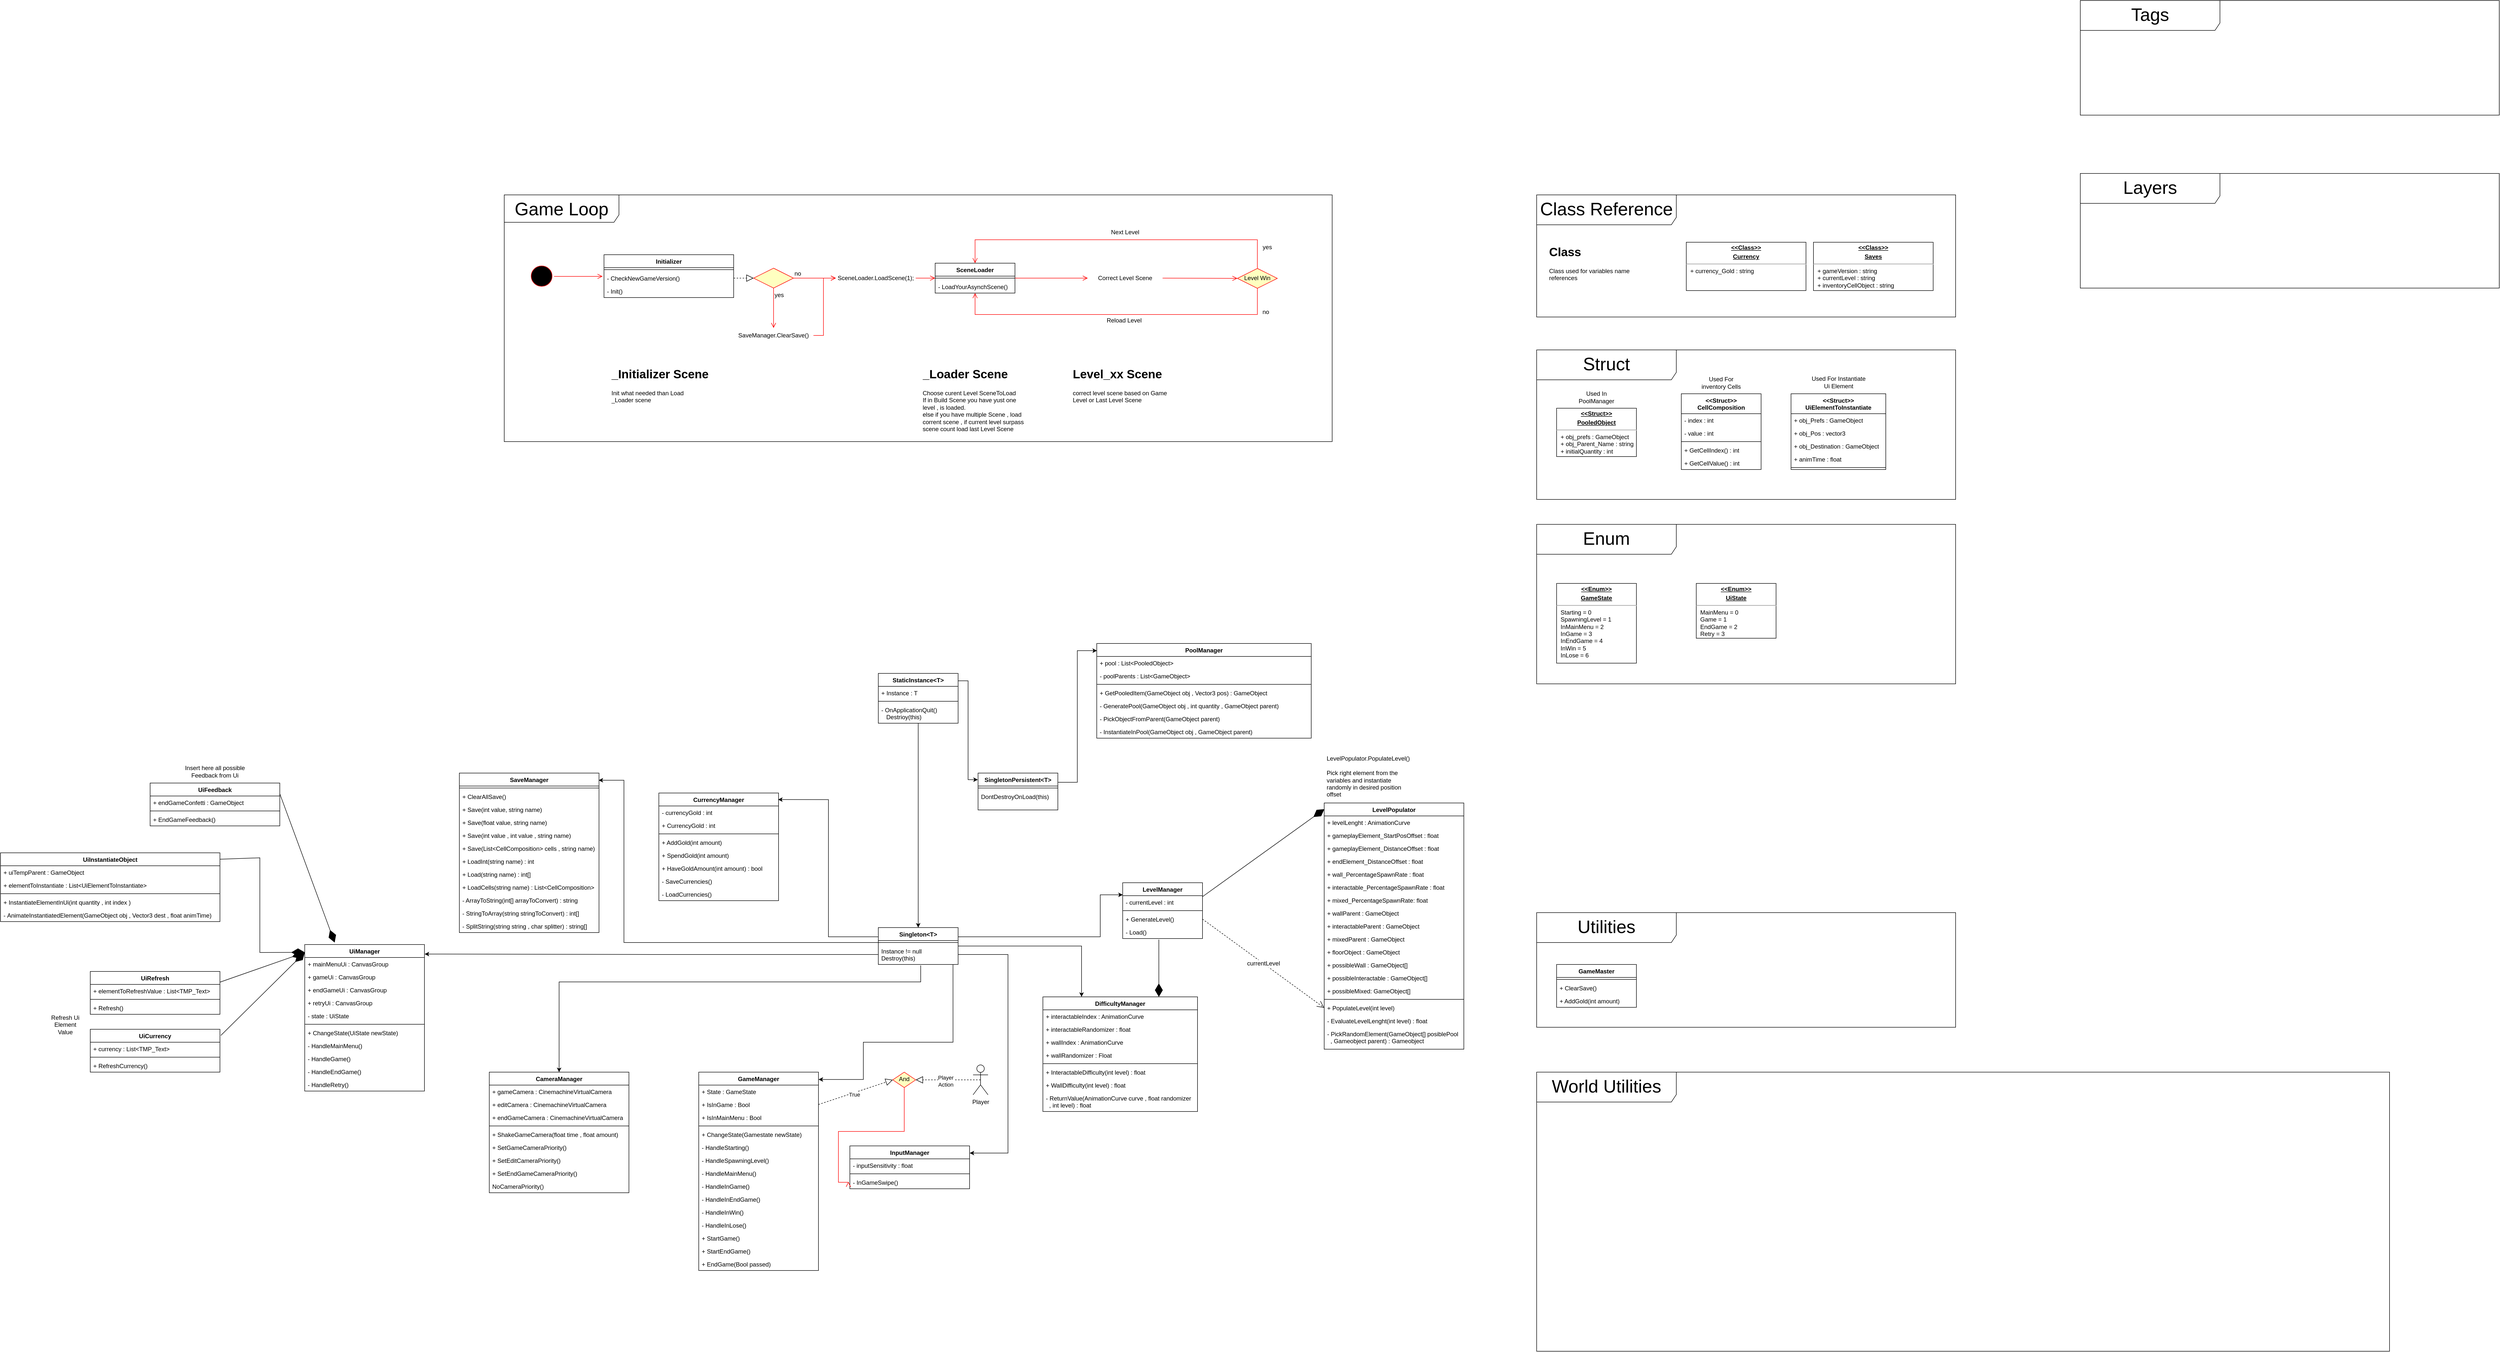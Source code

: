 <mxfile version="22.1.15" type="device">
  <diagram name="Pagina-1" id="1HLM7yD3OIlttsj9hiwS">
    <mxGraphModel dx="3056" dy="4012" grid="1" gridSize="10" guides="1" tooltips="1" connect="1" arrows="1" fold="1" page="1" pageScale="1" pageWidth="827" pageHeight="1169" math="0" shadow="0">
      <root>
        <mxCell id="0" />
        <mxCell id="1" parent="0" />
        <mxCell id="LXqHtSeASHnp6cMAPG7h-18" value="GameManager&lt;br&gt;" style="swimlane;fontStyle=1;align=center;verticalAlign=top;childLayout=stackLayout;horizontal=1;startSize=26;horizontalStack=0;resizeParent=1;resizeParentMax=0;resizeLast=0;collapsible=1;marginBottom=0;whiteSpace=wrap;html=1;" parent="1" vertex="1">
          <mxGeometry x="400" y="40" width="240" height="398" as="geometry">
            <mxRectangle x="190" y="250" width="100" height="30" as="alternateBounds" />
          </mxGeometry>
        </mxCell>
        <mxCell id="LXqHtSeASHnp6cMAPG7h-19" value="+ State : GameState" style="text;strokeColor=none;fillColor=none;align=left;verticalAlign=top;spacingLeft=4;spacingRight=4;overflow=hidden;rotatable=0;points=[[0,0.5],[1,0.5]];portConstraint=eastwest;whiteSpace=wrap;html=1;" parent="LXqHtSeASHnp6cMAPG7h-18" vertex="1">
          <mxGeometry y="26" width="240" height="26" as="geometry" />
        </mxCell>
        <mxCell id="EF6S65bS45dlSjVM34WT-1" value="+ IsInGame : Bool&lt;br&gt;" style="text;strokeColor=none;fillColor=none;align=left;verticalAlign=top;spacingLeft=4;spacingRight=4;overflow=hidden;rotatable=0;points=[[0,0.5],[1,0.5]];portConstraint=eastwest;whiteSpace=wrap;html=1;" parent="LXqHtSeASHnp6cMAPG7h-18" vertex="1">
          <mxGeometry y="52" width="240" height="26" as="geometry" />
        </mxCell>
        <mxCell id="EF6S65bS45dlSjVM34WT-2" value="+ IsInMainMenu : Bool" style="text;strokeColor=none;fillColor=none;align=left;verticalAlign=top;spacingLeft=4;spacingRight=4;overflow=hidden;rotatable=0;points=[[0,0.5],[1,0.5]];portConstraint=eastwest;whiteSpace=wrap;html=1;" parent="LXqHtSeASHnp6cMAPG7h-18" vertex="1">
          <mxGeometry y="78" width="240" height="26" as="geometry" />
        </mxCell>
        <mxCell id="LXqHtSeASHnp6cMAPG7h-23" value="" style="line;strokeWidth=1;fillColor=none;align=left;verticalAlign=middle;spacingTop=-1;spacingLeft=3;spacingRight=3;rotatable=0;labelPosition=right;points=[];portConstraint=eastwest;strokeColor=inherit;" parent="LXqHtSeASHnp6cMAPG7h-18" vertex="1">
          <mxGeometry y="104" width="240" height="8" as="geometry" />
        </mxCell>
        <mxCell id="LXqHtSeASHnp6cMAPG7h-24" value="+ ChangeState(Gamestate newState)" style="text;strokeColor=none;fillColor=none;align=left;verticalAlign=top;spacingLeft=4;spacingRight=4;overflow=hidden;rotatable=0;points=[[0,0.5],[1,0.5]];portConstraint=eastwest;whiteSpace=wrap;html=1;" parent="LXqHtSeASHnp6cMAPG7h-18" vertex="1">
          <mxGeometry y="112" width="240" height="26" as="geometry" />
        </mxCell>
        <mxCell id="EF6S65bS45dlSjVM34WT-3" value="- HandleStarting()" style="text;strokeColor=none;fillColor=none;align=left;verticalAlign=top;spacingLeft=4;spacingRight=4;overflow=hidden;rotatable=0;points=[[0,0.5],[1,0.5]];portConstraint=eastwest;whiteSpace=wrap;html=1;" parent="LXqHtSeASHnp6cMAPG7h-18" vertex="1">
          <mxGeometry y="138" width="240" height="26" as="geometry" />
        </mxCell>
        <mxCell id="EF6S65bS45dlSjVM34WT-4" value="- HandleSpawningLevel()" style="text;strokeColor=none;fillColor=none;align=left;verticalAlign=top;spacingLeft=4;spacingRight=4;overflow=hidden;rotatable=0;points=[[0,0.5],[1,0.5]];portConstraint=eastwest;whiteSpace=wrap;html=1;" parent="LXqHtSeASHnp6cMAPG7h-18" vertex="1">
          <mxGeometry y="164" width="240" height="26" as="geometry" />
        </mxCell>
        <mxCell id="EF6S65bS45dlSjVM34WT-5" value="- HandleMainMenu()" style="text;strokeColor=none;fillColor=none;align=left;verticalAlign=top;spacingLeft=4;spacingRight=4;overflow=hidden;rotatable=0;points=[[0,0.5],[1,0.5]];portConstraint=eastwest;whiteSpace=wrap;html=1;" parent="LXqHtSeASHnp6cMAPG7h-18" vertex="1">
          <mxGeometry y="190" width="240" height="26" as="geometry" />
        </mxCell>
        <mxCell id="EF6S65bS45dlSjVM34WT-6" value="- HandleInGame()" style="text;strokeColor=none;fillColor=none;align=left;verticalAlign=top;spacingLeft=4;spacingRight=4;overflow=hidden;rotatable=0;points=[[0,0.5],[1,0.5]];portConstraint=eastwest;whiteSpace=wrap;html=1;" parent="LXqHtSeASHnp6cMAPG7h-18" vertex="1">
          <mxGeometry y="216" width="240" height="26" as="geometry" />
        </mxCell>
        <mxCell id="EF6S65bS45dlSjVM34WT-7" value="- HandleInEndGame()" style="text;strokeColor=none;fillColor=none;align=left;verticalAlign=top;spacingLeft=4;spacingRight=4;overflow=hidden;rotatable=0;points=[[0,0.5],[1,0.5]];portConstraint=eastwest;whiteSpace=wrap;html=1;" parent="LXqHtSeASHnp6cMAPG7h-18" vertex="1">
          <mxGeometry y="242" width="240" height="26" as="geometry" />
        </mxCell>
        <mxCell id="EF6S65bS45dlSjVM34WT-8" value="- HandleInWin()" style="text;strokeColor=none;fillColor=none;align=left;verticalAlign=top;spacingLeft=4;spacingRight=4;overflow=hidden;rotatable=0;points=[[0,0.5],[1,0.5]];portConstraint=eastwest;whiteSpace=wrap;html=1;" parent="LXqHtSeASHnp6cMAPG7h-18" vertex="1">
          <mxGeometry y="268" width="240" height="26" as="geometry" />
        </mxCell>
        <mxCell id="EF6S65bS45dlSjVM34WT-9" value="- HandleInLose()" style="text;strokeColor=none;fillColor=none;align=left;verticalAlign=top;spacingLeft=4;spacingRight=4;overflow=hidden;rotatable=0;points=[[0,0.5],[1,0.5]];portConstraint=eastwest;whiteSpace=wrap;html=1;" parent="LXqHtSeASHnp6cMAPG7h-18" vertex="1">
          <mxGeometry y="294" width="240" height="26" as="geometry" />
        </mxCell>
        <mxCell id="EF6S65bS45dlSjVM34WT-10" value="+ StartGame()" style="text;strokeColor=none;fillColor=none;align=left;verticalAlign=top;spacingLeft=4;spacingRight=4;overflow=hidden;rotatable=0;points=[[0,0.5],[1,0.5]];portConstraint=eastwest;whiteSpace=wrap;html=1;" parent="LXqHtSeASHnp6cMAPG7h-18" vertex="1">
          <mxGeometry y="320" width="240" height="26" as="geometry" />
        </mxCell>
        <mxCell id="EF6S65bS45dlSjVM34WT-11" value="+ StartEndGame()" style="text;strokeColor=none;fillColor=none;align=left;verticalAlign=top;spacingLeft=4;spacingRight=4;overflow=hidden;rotatable=0;points=[[0,0.5],[1,0.5]];portConstraint=eastwest;whiteSpace=wrap;html=1;" parent="LXqHtSeASHnp6cMAPG7h-18" vertex="1">
          <mxGeometry y="346" width="240" height="26" as="geometry" />
        </mxCell>
        <mxCell id="EF6S65bS45dlSjVM34WT-13" value="+ EndGame(Bool passed)" style="text;strokeColor=none;fillColor=none;align=left;verticalAlign=top;spacingLeft=4;spacingRight=4;overflow=hidden;rotatable=0;points=[[0,0.5],[1,0.5]];portConstraint=eastwest;whiteSpace=wrap;html=1;" parent="LXqHtSeASHnp6cMAPG7h-18" vertex="1">
          <mxGeometry y="372" width="240" height="26" as="geometry" />
        </mxCell>
        <mxCell id="EF6S65bS45dlSjVM34WT-14" value="&lt;p style=&quot;margin:0px;margin-top:4px;text-align:center;text-decoration:underline;&quot;&gt;&lt;b&gt;&amp;lt;&amp;lt;Enum&amp;gt;&amp;gt;&lt;/b&gt;&lt;/p&gt;&lt;p style=&quot;margin:0px;margin-top:4px;text-align:center;text-decoration:underline;&quot;&gt;&lt;b&gt;GameState&lt;/b&gt;&lt;/p&gt;&lt;hr&gt;&lt;p style=&quot;margin:0px;margin-left:8px;&quot;&gt;Starting = 0&lt;/p&gt;&lt;p style=&quot;margin:0px;margin-left:8px;&quot;&gt;SpawningLevel = 1&lt;/p&gt;&lt;p style=&quot;margin:0px;margin-left:8px;&quot;&gt;InMainMenu = 2&lt;/p&gt;&lt;p style=&quot;margin:0px;margin-left:8px;&quot;&gt;InGame = 3&lt;/p&gt;&lt;p style=&quot;margin:0px;margin-left:8px;&quot;&gt;InEndGame = 4&lt;/p&gt;&lt;p style=&quot;margin:0px;margin-left:8px;&quot;&gt;InWin = 5&lt;/p&gt;&lt;p style=&quot;margin:0px;margin-left:8px;&quot;&gt;InLose = 6&lt;/p&gt;" style="verticalAlign=top;align=left;overflow=fill;fontSize=12;fontFamily=Helvetica;html=1;whiteSpace=wrap;" parent="1" vertex="1">
          <mxGeometry x="2120" y="-940.5" width="160" height="160" as="geometry" />
        </mxCell>
        <mxCell id="EF6S65bS45dlSjVM34WT-87" style="edgeStyle=orthogonalEdgeStyle;rounded=0;orthogonalLoop=1;jettySize=auto;html=1;entryX=0.001;entryY=0.217;entryDx=0;entryDy=0;fontFamily=Helvetica;fontSize=12;fontColor=default;startSize=26;exitX=1;exitY=0.25;exitDx=0;exitDy=0;entryPerimeter=0;" parent="1" source="EF6S65bS45dlSjVM34WT-21" target="EF6S65bS45dlSjVM34WT-83" edge="1">
          <mxGeometry relative="1" as="geometry">
            <mxPoint x="950" y="-230" as="sourcePoint" />
            <Array as="points">
              <mxPoint x="1205" y="-231" />
            </Array>
          </mxGeometry>
        </mxCell>
        <mxCell id="m_SWUfNoQo9ssz0b-yzi-53" style="edgeStyle=orthogonalEdgeStyle;rounded=0;orthogonalLoop=1;jettySize=auto;html=1;exitX=1;exitY=0.5;exitDx=0;exitDy=0;entryX=0.25;entryY=0;entryDx=0;entryDy=0;" edge="1" parent="1" source="EF6S65bS45dlSjVM34WT-21" target="m_SWUfNoQo9ssz0b-yzi-43">
          <mxGeometry relative="1" as="geometry" />
        </mxCell>
        <mxCell id="EF6S65bS45dlSjVM34WT-21" value="Singleton&amp;lt;T&amp;gt;" style="swimlane;fontStyle=1;align=center;verticalAlign=top;childLayout=stackLayout;horizontal=1;startSize=26;horizontalStack=0;resizeParent=1;resizeParentMax=0;resizeLast=0;collapsible=1;marginBottom=0;whiteSpace=wrap;html=1;strokeColor=default;fontFamily=Helvetica;fontSize=12;fontColor=default;fillColor=default;" parent="1" vertex="1">
          <mxGeometry x="760" y="-250" width="160" height="74" as="geometry" />
        </mxCell>
        <mxCell id="EF6S65bS45dlSjVM34WT-23" value="" style="line;strokeWidth=1;fillColor=none;align=left;verticalAlign=middle;spacingTop=-1;spacingLeft=3;spacingRight=3;rotatable=0;labelPosition=right;points=[];portConstraint=eastwest;strokeColor=inherit;fontFamily=Helvetica;fontSize=12;fontColor=default;startSize=26;html=1;" parent="EF6S65bS45dlSjVM34WT-21" vertex="1">
          <mxGeometry y="26" width="160" height="8" as="geometry" />
        </mxCell>
        <mxCell id="EF6S65bS45dlSjVM34WT-24" value="Instance != null&amp;nbsp;&lt;br style=&quot;border-color: var(--border-color);&quot;&gt;Destroy(this)" style="text;strokeColor=none;fillColor=none;align=left;verticalAlign=top;spacingLeft=4;spacingRight=4;overflow=hidden;rotatable=0;points=[[0,0.5],[1,0.5]];portConstraint=eastwest;whiteSpace=wrap;html=1;fontSize=12;fontFamily=Helvetica;fontColor=default;" parent="EF6S65bS45dlSjVM34WT-21" vertex="1">
          <mxGeometry y="34" width="160" height="40" as="geometry" />
        </mxCell>
        <mxCell id="EF6S65bS45dlSjVM34WT-109" style="edgeStyle=orthogonalEdgeStyle;rounded=0;orthogonalLoop=1;jettySize=auto;html=1;exitX=0.999;exitY=0.149;exitDx=0;exitDy=0;entryX=-0.003;entryY=0.179;entryDx=0;entryDy=0;fontFamily=Helvetica;fontSize=12;fontColor=default;startSize=26;entryPerimeter=0;exitPerimeter=0;" parent="1" source="EF6S65bS45dlSjVM34WT-26" target="EF6S65bS45dlSjVM34WT-35" edge="1">
          <mxGeometry relative="1" as="geometry" />
        </mxCell>
        <mxCell id="1I0Gw5Pt5txH0yCvFnfu-17" style="edgeStyle=orthogonalEdgeStyle;rounded=0;orthogonalLoop=1;jettySize=auto;html=1;exitX=0.5;exitY=1;exitDx=0;exitDy=0;entryX=0.5;entryY=0;entryDx=0;entryDy=0;" parent="1" source="EF6S65bS45dlSjVM34WT-26" target="EF6S65bS45dlSjVM34WT-21" edge="1">
          <mxGeometry relative="1" as="geometry" />
        </mxCell>
        <mxCell id="EF6S65bS45dlSjVM34WT-26" value="StaticInstance&amp;lt;T&amp;gt;" style="swimlane;fontStyle=1;align=center;verticalAlign=top;childLayout=stackLayout;horizontal=1;startSize=26;horizontalStack=0;resizeParent=1;resizeParentMax=0;resizeLast=0;collapsible=1;marginBottom=0;whiteSpace=wrap;html=1;strokeColor=default;fontFamily=Helvetica;fontSize=12;fontColor=default;fillColor=default;" parent="1" vertex="1">
          <mxGeometry x="760" y="-760" width="160" height="100" as="geometry" />
        </mxCell>
        <mxCell id="EF6S65bS45dlSjVM34WT-27" value="+ Instance : T" style="text;strokeColor=none;fillColor=none;align=left;verticalAlign=top;spacingLeft=4;spacingRight=4;overflow=hidden;rotatable=0;points=[[0,0.5],[1,0.5]];portConstraint=eastwest;whiteSpace=wrap;html=1;fontSize=12;fontFamily=Helvetica;fontColor=default;" parent="EF6S65bS45dlSjVM34WT-26" vertex="1">
          <mxGeometry y="26" width="160" height="26" as="geometry" />
        </mxCell>
        <mxCell id="EF6S65bS45dlSjVM34WT-28" value="" style="line;strokeWidth=1;fillColor=none;align=left;verticalAlign=middle;spacingTop=-1;spacingLeft=3;spacingRight=3;rotatable=0;labelPosition=right;points=[];portConstraint=eastwest;strokeColor=inherit;fontFamily=Helvetica;fontSize=12;fontColor=default;startSize=26;html=1;" parent="EF6S65bS45dlSjVM34WT-26" vertex="1">
          <mxGeometry y="52" width="160" height="8" as="geometry" />
        </mxCell>
        <mxCell id="EF6S65bS45dlSjVM34WT-29" value="- OnApplicationQuit()&lt;br&gt;&amp;nbsp; &amp;nbsp;Destrioy(this)" style="text;strokeColor=none;fillColor=none;align=left;verticalAlign=top;spacingLeft=4;spacingRight=4;overflow=hidden;rotatable=0;points=[[0,0.5],[1,0.5]];portConstraint=eastwest;whiteSpace=wrap;html=1;fontSize=12;fontFamily=Helvetica;fontColor=default;" parent="EF6S65bS45dlSjVM34WT-26" vertex="1">
          <mxGeometry y="60" width="160" height="40" as="geometry" />
        </mxCell>
        <mxCell id="EF6S65bS45dlSjVM34WT-35" value="SingletonPersistent&amp;lt;T&amp;gt;" style="swimlane;fontStyle=1;align=center;verticalAlign=top;childLayout=stackLayout;horizontal=1;startSize=26;horizontalStack=0;resizeParent=1;resizeParentMax=0;resizeLast=0;collapsible=1;marginBottom=0;whiteSpace=wrap;html=1;strokeColor=default;fontFamily=Helvetica;fontSize=12;fontColor=default;fillColor=default;" parent="1" vertex="1">
          <mxGeometry x="960" y="-560" width="160" height="74" as="geometry" />
        </mxCell>
        <mxCell id="EF6S65bS45dlSjVM34WT-36" value="" style="line;strokeWidth=1;fillColor=none;align=left;verticalAlign=middle;spacingTop=-1;spacingLeft=3;spacingRight=3;rotatable=0;labelPosition=right;points=[];portConstraint=eastwest;strokeColor=inherit;fontFamily=Helvetica;fontSize=12;fontColor=default;startSize=26;html=1;" parent="EF6S65bS45dlSjVM34WT-35" vertex="1">
          <mxGeometry y="26" width="160" height="8" as="geometry" />
        </mxCell>
        <mxCell id="EF6S65bS45dlSjVM34WT-37" value="&lt;span style=&quot;background-color: initial;&quot;&gt;DontDestroyOnLoad(this)&lt;/span&gt;&lt;br&gt;&lt;div&gt;&lt;br&gt;&lt;/div&gt;" style="text;strokeColor=none;fillColor=none;align=left;verticalAlign=top;spacingLeft=4;spacingRight=4;overflow=hidden;rotatable=0;points=[[0,0.5],[1,0.5]];portConstraint=eastwest;whiteSpace=wrap;html=1;fontSize=12;fontFamily=Helvetica;fontColor=default;" parent="EF6S65bS45dlSjVM34WT-35" vertex="1">
          <mxGeometry y="34" width="160" height="40" as="geometry" />
        </mxCell>
        <mxCell id="EF6S65bS45dlSjVM34WT-48" value="GameMaster" style="swimlane;fontStyle=1;align=center;verticalAlign=top;childLayout=stackLayout;horizontal=1;startSize=26;horizontalStack=0;resizeParent=1;resizeParentMax=0;resizeLast=0;collapsible=1;marginBottom=0;whiteSpace=wrap;html=1;strokeColor=default;fontFamily=Helvetica;fontSize=12;fontColor=default;fillColor=default;" parent="1" vertex="1">
          <mxGeometry x="2120" y="-176" width="160" height="86" as="geometry" />
        </mxCell>
        <mxCell id="EF6S65bS45dlSjVM34WT-50" value="" style="line;strokeWidth=1;fillColor=none;align=left;verticalAlign=middle;spacingTop=-1;spacingLeft=3;spacingRight=3;rotatable=0;labelPosition=right;points=[];portConstraint=eastwest;strokeColor=inherit;fontFamily=Helvetica;fontSize=12;fontColor=default;startSize=26;html=1;" parent="EF6S65bS45dlSjVM34WT-48" vertex="1">
          <mxGeometry y="26" width="160" height="8" as="geometry" />
        </mxCell>
        <mxCell id="EF6S65bS45dlSjVM34WT-51" value="+ ClearSave()" style="text;strokeColor=none;fillColor=none;align=left;verticalAlign=top;spacingLeft=4;spacingRight=4;overflow=hidden;rotatable=0;points=[[0,0.5],[1,0.5]];portConstraint=eastwest;whiteSpace=wrap;html=1;fontSize=12;fontFamily=Helvetica;fontColor=default;" parent="EF6S65bS45dlSjVM34WT-48" vertex="1">
          <mxGeometry y="34" width="160" height="26" as="geometry" />
        </mxCell>
        <mxCell id="EF6S65bS45dlSjVM34WT-52" value="+ AddGold(int amount)" style="text;strokeColor=none;fillColor=none;align=left;verticalAlign=top;spacingLeft=4;spacingRight=4;overflow=hidden;rotatable=0;points=[[0,0.5],[1,0.5]];portConstraint=eastwest;whiteSpace=wrap;html=1;fontSize=12;fontFamily=Helvetica;fontColor=default;" parent="EF6S65bS45dlSjVM34WT-48" vertex="1">
          <mxGeometry y="60" width="160" height="26" as="geometry" />
        </mxCell>
        <mxCell id="EF6S65bS45dlSjVM34WT-53" value="InputManager" style="swimlane;fontStyle=1;align=center;verticalAlign=top;childLayout=stackLayout;horizontal=1;startSize=26;horizontalStack=0;resizeParent=1;resizeParentMax=0;resizeLast=0;collapsible=1;marginBottom=0;whiteSpace=wrap;html=1;" parent="1" vertex="1">
          <mxGeometry x="703" y="188" width="240" height="86" as="geometry">
            <mxRectangle x="190" y="250" width="100" height="30" as="alternateBounds" />
          </mxGeometry>
        </mxCell>
        <mxCell id="EF6S65bS45dlSjVM34WT-54" value="- inputSensitivity : float" style="text;strokeColor=none;fillColor=none;align=left;verticalAlign=top;spacingLeft=4;spacingRight=4;overflow=hidden;rotatable=0;points=[[0,0.5],[1,0.5]];portConstraint=eastwest;whiteSpace=wrap;html=1;" parent="EF6S65bS45dlSjVM34WT-53" vertex="1">
          <mxGeometry y="26" width="240" height="26" as="geometry" />
        </mxCell>
        <mxCell id="EF6S65bS45dlSjVM34WT-57" value="" style="line;strokeWidth=1;fillColor=none;align=left;verticalAlign=middle;spacingTop=-1;spacingLeft=3;spacingRight=3;rotatable=0;labelPosition=right;points=[];portConstraint=eastwest;strokeColor=inherit;" parent="EF6S65bS45dlSjVM34WT-53" vertex="1">
          <mxGeometry y="52" width="240" height="8" as="geometry" />
        </mxCell>
        <mxCell id="EF6S65bS45dlSjVM34WT-58" value="- InGameSwipe()" style="text;strokeColor=none;fillColor=none;align=left;verticalAlign=top;spacingLeft=4;spacingRight=4;overflow=hidden;rotatable=0;points=[[0,0.5],[1,0.5]];portConstraint=eastwest;whiteSpace=wrap;html=1;" parent="EF6S65bS45dlSjVM34WT-53" vertex="1">
          <mxGeometry y="60" width="240" height="26" as="geometry" />
        </mxCell>
        <mxCell id="EF6S65bS45dlSjVM34WT-74" value="Player" style="shape=umlActor;verticalLabelPosition=bottom;verticalAlign=top;html=1;strokeColor=default;align=center;fontFamily=Helvetica;fontSize=12;fontColor=default;startSize=26;fillColor=default;" parent="1" vertex="1">
          <mxGeometry x="950" y="25.5" width="30" height="60" as="geometry" />
        </mxCell>
        <mxCell id="EF6S65bS45dlSjVM34WT-75" value="And" style="rhombus;whiteSpace=wrap;html=1;fontColor=#000000;fillColor=#ffffc0;strokeColor=#ff0000;align=center;verticalAlign=top;fontFamily=Helvetica;fontSize=12;startSize=26;" parent="1" vertex="1">
          <mxGeometry x="789" y="40" width="46" height="31" as="geometry" />
        </mxCell>
        <mxCell id="EF6S65bS45dlSjVM34WT-77" value="" style="edgeStyle=orthogonalEdgeStyle;html=1;align=left;verticalAlign=top;endArrow=open;endSize=8;strokeColor=#ff0000;rounded=0;fontFamily=Helvetica;fontSize=12;fontColor=default;" parent="1" source="EF6S65bS45dlSjVM34WT-75" edge="1">
          <mxGeometry x="-1" y="-15" relative="1" as="geometry">
            <mxPoint x="700" y="260" as="targetPoint" />
            <mxPoint x="-15" y="15" as="offset" />
            <Array as="points">
              <mxPoint x="812" y="159" />
              <mxPoint x="680" y="159" />
              <mxPoint x="680" y="261" />
            </Array>
          </mxGeometry>
        </mxCell>
        <mxCell id="EF6S65bS45dlSjVM34WT-79" value="" style="endArrow=block;dashed=1;endFill=0;endSize=12;html=1;rounded=0;fontFamily=Helvetica;fontSize=12;fontColor=default;exitX=1;exitY=0.5;exitDx=0;exitDy=0;entryX=0;entryY=0.5;entryDx=0;entryDy=0;" parent="1" source="EF6S65bS45dlSjVM34WT-1" target="EF6S65bS45dlSjVM34WT-75" edge="1">
          <mxGeometry width="160" relative="1" as="geometry">
            <mxPoint x="812" y="149" as="sourcePoint" />
            <mxPoint x="972" y="149" as="targetPoint" />
            <Array as="points" />
          </mxGeometry>
        </mxCell>
        <mxCell id="1I0Gw5Pt5txH0yCvFnfu-20" value="True" style="edgeLabel;html=1;align=center;verticalAlign=middle;resizable=0;points=[];" parent="EF6S65bS45dlSjVM34WT-79" vertex="1" connectable="0">
          <mxGeometry x="-0.049" y="-3" relative="1" as="geometry">
            <mxPoint as="offset" />
          </mxGeometry>
        </mxCell>
        <mxCell id="EF6S65bS45dlSjVM34WT-82" value="" style="endArrow=block;dashed=1;endFill=0;endSize=12;html=1;rounded=0;fontFamily=Helvetica;fontSize=12;fontColor=default;entryX=1;entryY=0.5;entryDx=0;entryDy=0;exitX=0.5;exitY=0.5;exitDx=0;exitDy=0;exitPerimeter=0;" parent="1" source="EF6S65bS45dlSjVM34WT-74" target="EF6S65bS45dlSjVM34WT-75" edge="1">
          <mxGeometry width="160" relative="1" as="geometry">
            <mxPoint x="826" y="95.5" as="sourcePoint" />
            <mxPoint x="986" y="95.5" as="targetPoint" />
          </mxGeometry>
        </mxCell>
        <mxCell id="1I0Gw5Pt5txH0yCvFnfu-21" value="Player&lt;br&gt;Action" style="edgeLabel;html=1;align=center;verticalAlign=middle;resizable=0;points=[];" parent="EF6S65bS45dlSjVM34WT-82" vertex="1" connectable="0">
          <mxGeometry x="0.086" y="2" relative="1" as="geometry">
            <mxPoint as="offset" />
          </mxGeometry>
        </mxCell>
        <mxCell id="EF6S65bS45dlSjVM34WT-83" value="LevelManager" style="swimlane;fontStyle=1;align=center;verticalAlign=top;childLayout=stackLayout;horizontal=1;startSize=26;horizontalStack=0;resizeParent=1;resizeParentMax=0;resizeLast=0;collapsible=1;marginBottom=0;whiteSpace=wrap;html=1;strokeColor=default;fontFamily=Helvetica;fontSize=12;fontColor=default;fillColor=default;" parent="1" vertex="1">
          <mxGeometry x="1250" y="-340" width="160" height="112" as="geometry" />
        </mxCell>
        <mxCell id="EF6S65bS45dlSjVM34WT-84" value="- currentLevel : int" style="text;strokeColor=none;fillColor=none;align=left;verticalAlign=top;spacingLeft=4;spacingRight=4;overflow=hidden;rotatable=0;points=[[0,0.5],[1,0.5]];portConstraint=eastwest;whiteSpace=wrap;html=1;fontSize=12;fontFamily=Helvetica;fontColor=default;" parent="EF6S65bS45dlSjVM34WT-83" vertex="1">
          <mxGeometry y="26" width="160" height="26" as="geometry" />
        </mxCell>
        <mxCell id="EF6S65bS45dlSjVM34WT-85" value="" style="line;strokeWidth=1;fillColor=none;align=left;verticalAlign=middle;spacingTop=-1;spacingLeft=3;spacingRight=3;rotatable=0;labelPosition=right;points=[];portConstraint=eastwest;strokeColor=inherit;fontFamily=Helvetica;fontSize=12;fontColor=default;startSize=26;html=1;" parent="EF6S65bS45dlSjVM34WT-83" vertex="1">
          <mxGeometry y="52" width="160" height="8" as="geometry" />
        </mxCell>
        <mxCell id="EF6S65bS45dlSjVM34WT-86" value="+ GenerateLevel()" style="text;strokeColor=none;fillColor=none;align=left;verticalAlign=top;spacingLeft=4;spacingRight=4;overflow=hidden;rotatable=0;points=[[0,0.5],[1,0.5]];portConstraint=eastwest;whiteSpace=wrap;html=1;fontSize=12;fontFamily=Helvetica;fontColor=default;" parent="EF6S65bS45dlSjVM34WT-83" vertex="1">
          <mxGeometry y="60" width="160" height="26" as="geometry" />
        </mxCell>
        <mxCell id="m_SWUfNoQo9ssz0b-yzi-1" value="- Load()" style="text;strokeColor=none;fillColor=none;align=left;verticalAlign=top;spacingLeft=4;spacingRight=4;overflow=hidden;rotatable=0;points=[[0,0.5],[1,0.5]];portConstraint=eastwest;whiteSpace=wrap;html=1;fontSize=12;fontFamily=Helvetica;fontColor=default;" vertex="1" parent="EF6S65bS45dlSjVM34WT-83">
          <mxGeometry y="86" width="160" height="26" as="geometry" />
        </mxCell>
        <mxCell id="EF6S65bS45dlSjVM34WT-88" value="LevelPopulator" style="swimlane;fontStyle=1;align=center;verticalAlign=top;childLayout=stackLayout;horizontal=1;startSize=26;horizontalStack=0;resizeParent=1;resizeParentMax=0;resizeLast=0;collapsible=1;marginBottom=0;whiteSpace=wrap;html=1;strokeColor=default;fontFamily=Helvetica;fontSize=12;fontColor=default;fillColor=default;" parent="1" vertex="1">
          <mxGeometry x="1654" y="-500" width="280" height="494" as="geometry">
            <mxRectangle x="890" y="-620" width="130" height="30" as="alternateBounds" />
          </mxGeometry>
        </mxCell>
        <mxCell id="EF6S65bS45dlSjVM34WT-89" value="+ levelLenght : AnimationCurve" style="text;strokeColor=none;fillColor=none;align=left;verticalAlign=top;spacingLeft=4;spacingRight=4;overflow=hidden;rotatable=0;points=[[0,0.5],[1,0.5]];portConstraint=eastwest;whiteSpace=wrap;html=1;fontSize=12;fontFamily=Helvetica;fontColor=default;" parent="EF6S65bS45dlSjVM34WT-88" vertex="1">
          <mxGeometry y="26" width="280" height="26" as="geometry" />
        </mxCell>
        <mxCell id="EF6S65bS45dlSjVM34WT-95" value="+ gameplayElement_StartPosOffset : float" style="text;strokeColor=none;fillColor=none;align=left;verticalAlign=top;spacingLeft=4;spacingRight=4;overflow=hidden;rotatable=0;points=[[0,0.5],[1,0.5]];portConstraint=eastwest;whiteSpace=wrap;html=1;fontSize=12;fontFamily=Helvetica;fontColor=default;" parent="EF6S65bS45dlSjVM34WT-88" vertex="1">
          <mxGeometry y="52" width="280" height="26" as="geometry" />
        </mxCell>
        <mxCell id="EF6S65bS45dlSjVM34WT-96" value="+&amp;nbsp;gameplayElement_DistanceOffset : float" style="text;strokeColor=none;fillColor=none;align=left;verticalAlign=top;spacingLeft=4;spacingRight=4;overflow=hidden;rotatable=0;points=[[0,0.5],[1,0.5]];portConstraint=eastwest;whiteSpace=wrap;html=1;fontSize=12;fontFamily=Helvetica;fontColor=default;" parent="EF6S65bS45dlSjVM34WT-88" vertex="1">
          <mxGeometry y="78" width="280" height="26" as="geometry" />
        </mxCell>
        <mxCell id="EF6S65bS45dlSjVM34WT-97" value="+&amp;nbsp;endElement_DistanceOffset : float" style="text;strokeColor=none;fillColor=none;align=left;verticalAlign=top;spacingLeft=4;spacingRight=4;overflow=hidden;rotatable=0;points=[[0,0.5],[1,0.5]];portConstraint=eastwest;whiteSpace=wrap;html=1;fontSize=12;fontFamily=Helvetica;fontColor=default;" parent="EF6S65bS45dlSjVM34WT-88" vertex="1">
          <mxGeometry y="104" width="280" height="26" as="geometry" />
        </mxCell>
        <mxCell id="EF6S65bS45dlSjVM34WT-98" value="+&amp;nbsp;wall_PercentageSpawnRate : float" style="text;strokeColor=none;fillColor=none;align=left;verticalAlign=top;spacingLeft=4;spacingRight=4;overflow=hidden;rotatable=0;points=[[0,0.5],[1,0.5]];portConstraint=eastwest;whiteSpace=wrap;html=1;fontSize=12;fontFamily=Helvetica;fontColor=default;" parent="EF6S65bS45dlSjVM34WT-88" vertex="1">
          <mxGeometry y="130" width="280" height="26" as="geometry" />
        </mxCell>
        <mxCell id="EF6S65bS45dlSjVM34WT-99" value="+&amp;nbsp;interactable_PercentageSpawnRate : float" style="text;strokeColor=none;fillColor=none;align=left;verticalAlign=top;spacingLeft=4;spacingRight=4;overflow=hidden;rotatable=0;points=[[0,0.5],[1,0.5]];portConstraint=eastwest;whiteSpace=wrap;html=1;fontSize=12;fontFamily=Helvetica;fontColor=default;" parent="EF6S65bS45dlSjVM34WT-88" vertex="1">
          <mxGeometry y="156" width="280" height="26" as="geometry" />
        </mxCell>
        <mxCell id="EF6S65bS45dlSjVM34WT-100" value="+&amp;nbsp;mixed_PercentageSpawnRate: float" style="text;strokeColor=none;fillColor=none;align=left;verticalAlign=top;spacingLeft=4;spacingRight=4;overflow=hidden;rotatable=0;points=[[0,0.5],[1,0.5]];portConstraint=eastwest;whiteSpace=wrap;html=1;fontSize=12;fontFamily=Helvetica;fontColor=default;" parent="EF6S65bS45dlSjVM34WT-88" vertex="1">
          <mxGeometry y="182" width="280" height="26" as="geometry" />
        </mxCell>
        <mxCell id="EF6S65bS45dlSjVM34WT-101" value="+&amp;nbsp;wallParent : GameObject" style="text;strokeColor=none;fillColor=none;align=left;verticalAlign=top;spacingLeft=4;spacingRight=4;overflow=hidden;rotatable=0;points=[[0,0.5],[1,0.5]];portConstraint=eastwest;whiteSpace=wrap;html=1;fontSize=12;fontFamily=Helvetica;fontColor=default;" parent="EF6S65bS45dlSjVM34WT-88" vertex="1">
          <mxGeometry y="208" width="280" height="26" as="geometry" />
        </mxCell>
        <mxCell id="EF6S65bS45dlSjVM34WT-102" value="+&amp;nbsp;interactableParent : GameObject" style="text;strokeColor=none;fillColor=none;align=left;verticalAlign=top;spacingLeft=4;spacingRight=4;overflow=hidden;rotatable=0;points=[[0,0.5],[1,0.5]];portConstraint=eastwest;whiteSpace=wrap;html=1;fontSize=12;fontFamily=Helvetica;fontColor=default;" parent="EF6S65bS45dlSjVM34WT-88" vertex="1">
          <mxGeometry y="234" width="280" height="26" as="geometry" />
        </mxCell>
        <mxCell id="EF6S65bS45dlSjVM34WT-103" value="+&amp;nbsp;mixedParent : GameObject" style="text;strokeColor=none;fillColor=none;align=left;verticalAlign=top;spacingLeft=4;spacingRight=4;overflow=hidden;rotatable=0;points=[[0,0.5],[1,0.5]];portConstraint=eastwest;whiteSpace=wrap;html=1;fontSize=12;fontFamily=Helvetica;fontColor=default;" parent="EF6S65bS45dlSjVM34WT-88" vertex="1">
          <mxGeometry y="260" width="280" height="26" as="geometry" />
        </mxCell>
        <mxCell id="EF6S65bS45dlSjVM34WT-104" value="+&amp;nbsp;floorObject : GameObject" style="text;strokeColor=none;fillColor=none;align=left;verticalAlign=top;spacingLeft=4;spacingRight=4;overflow=hidden;rotatable=0;points=[[0,0.5],[1,0.5]];portConstraint=eastwest;whiteSpace=wrap;html=1;fontSize=12;fontFamily=Helvetica;fontColor=default;" parent="EF6S65bS45dlSjVM34WT-88" vertex="1">
          <mxGeometry y="286" width="280" height="26" as="geometry" />
        </mxCell>
        <mxCell id="EF6S65bS45dlSjVM34WT-105" value="+&amp;nbsp;possibleWall : GameObject[]" style="text;strokeColor=none;fillColor=none;align=left;verticalAlign=top;spacingLeft=4;spacingRight=4;overflow=hidden;rotatable=0;points=[[0,0.5],[1,0.5]];portConstraint=eastwest;whiteSpace=wrap;html=1;fontSize=12;fontFamily=Helvetica;fontColor=default;" parent="EF6S65bS45dlSjVM34WT-88" vertex="1">
          <mxGeometry y="312" width="280" height="26" as="geometry" />
        </mxCell>
        <mxCell id="EF6S65bS45dlSjVM34WT-106" value="+&amp;nbsp;possibleInteractable : GameObject[]" style="text;strokeColor=none;fillColor=none;align=left;verticalAlign=top;spacingLeft=4;spacingRight=4;overflow=hidden;rotatable=0;points=[[0,0.5],[1,0.5]];portConstraint=eastwest;whiteSpace=wrap;html=1;fontSize=12;fontFamily=Helvetica;fontColor=default;" parent="EF6S65bS45dlSjVM34WT-88" vertex="1">
          <mxGeometry y="338" width="280" height="26" as="geometry" />
        </mxCell>
        <mxCell id="EF6S65bS45dlSjVM34WT-107" value="+&amp;nbsp;possibleMixed: GameObject[]" style="text;strokeColor=none;fillColor=none;align=left;verticalAlign=top;spacingLeft=4;spacingRight=4;overflow=hidden;rotatable=0;points=[[0,0.5],[1,0.5]];portConstraint=eastwest;whiteSpace=wrap;html=1;fontSize=12;fontFamily=Helvetica;fontColor=default;" parent="EF6S65bS45dlSjVM34WT-88" vertex="1">
          <mxGeometry y="364" width="280" height="26" as="geometry" />
        </mxCell>
        <mxCell id="EF6S65bS45dlSjVM34WT-90" value="" style="line;strokeWidth=1;fillColor=none;align=left;verticalAlign=middle;spacingTop=-1;spacingLeft=3;spacingRight=3;rotatable=0;labelPosition=right;points=[];portConstraint=eastwest;strokeColor=inherit;fontFamily=Helvetica;fontSize=12;fontColor=default;startSize=26;html=1;" parent="EF6S65bS45dlSjVM34WT-88" vertex="1">
          <mxGeometry y="390" width="280" height="8" as="geometry" />
        </mxCell>
        <mxCell id="EF6S65bS45dlSjVM34WT-91" value="+ PopulateLevel(int level)" style="text;strokeColor=none;fillColor=none;align=left;verticalAlign=top;spacingLeft=4;spacingRight=4;overflow=hidden;rotatable=0;points=[[0,0.5],[1,0.5]];portConstraint=eastwest;whiteSpace=wrap;html=1;fontSize=12;fontFamily=Helvetica;fontColor=default;" parent="EF6S65bS45dlSjVM34WT-88" vertex="1">
          <mxGeometry y="398" width="280" height="26" as="geometry" />
        </mxCell>
        <mxCell id="EF6S65bS45dlSjVM34WT-94" value="- EvaluateLevelLenght(int level) : float" style="text;strokeColor=none;fillColor=none;align=left;verticalAlign=top;spacingLeft=4;spacingRight=4;overflow=hidden;rotatable=0;points=[[0,0.5],[1,0.5]];portConstraint=eastwest;whiteSpace=wrap;html=1;fontSize=12;fontFamily=Helvetica;fontColor=default;" parent="EF6S65bS45dlSjVM34WT-88" vertex="1">
          <mxGeometry y="424" width="280" height="26" as="geometry" />
        </mxCell>
        <mxCell id="EF6S65bS45dlSjVM34WT-93" value="- PickRandomElement(GameObject[] posiblePool&amp;nbsp; &amp;nbsp; , Gameobject parent) : Gameobject" style="text;strokeColor=none;fillColor=none;align=left;verticalAlign=top;spacingLeft=4;spacingRight=4;overflow=hidden;rotatable=0;points=[[0,0.5],[1,0.5]];portConstraint=eastwest;whiteSpace=wrap;html=1;fontSize=12;fontFamily=Helvetica;fontColor=default;" parent="EF6S65bS45dlSjVM34WT-88" vertex="1">
          <mxGeometry y="450" width="280" height="44" as="geometry" />
        </mxCell>
        <mxCell id="EF6S65bS45dlSjVM34WT-92" value="currentLevel" style="endArrow=open;endSize=12;dashed=1;html=1;rounded=0;fontFamily=Helvetica;fontSize=12;fontColor=default;exitX=1;exitY=0.5;exitDx=0;exitDy=0;entryX=0;entryY=0.5;entryDx=0;entryDy=0;" parent="1" source="EF6S65bS45dlSjVM34WT-86" target="EF6S65bS45dlSjVM34WT-91" edge="1">
          <mxGeometry width="160" relative="1" as="geometry">
            <mxPoint x="780" y="-80" as="sourcePoint" />
            <mxPoint x="940" y="-80" as="targetPoint" />
          </mxGeometry>
        </mxCell>
        <mxCell id="EF6S65bS45dlSjVM34WT-108" value="&lt;br&gt;LevelPopulator.PopulateLevel()&lt;br&gt;&lt;br&gt;Pick right element from the variables and instantiate randomly in desired position offset" style="text;html=1;strokeColor=none;fillColor=none;spacing=5;spacingTop=-20;whiteSpace=wrap;overflow=hidden;rounded=0;fontSize=12;fontFamily=Helvetica;fontColor=default;" parent="1" vertex="1">
          <mxGeometry x="1654" y="-600" width="180" height="100" as="geometry" />
        </mxCell>
        <mxCell id="EF6S65bS45dlSjVM34WT-110" value="PoolManager" style="swimlane;fontStyle=1;align=center;verticalAlign=top;childLayout=stackLayout;horizontal=1;startSize=26;horizontalStack=0;resizeParent=1;resizeParentMax=0;resizeLast=0;collapsible=1;marginBottom=0;whiteSpace=wrap;html=1;strokeColor=default;fontFamily=Helvetica;fontSize=12;fontColor=default;fillColor=default;" parent="1" vertex="1">
          <mxGeometry x="1198" y="-820" width="430" height="190" as="geometry" />
        </mxCell>
        <mxCell id="EF6S65bS45dlSjVM34WT-111" value="+ pool : List&amp;lt;PooledObject&amp;gt;" style="text;strokeColor=none;fillColor=none;align=left;verticalAlign=top;spacingLeft=4;spacingRight=4;overflow=hidden;rotatable=0;points=[[0,0.5],[1,0.5]];portConstraint=eastwest;whiteSpace=wrap;html=1;fontSize=12;fontFamily=Helvetica;fontColor=default;" parent="EF6S65bS45dlSjVM34WT-110" vertex="1">
          <mxGeometry y="26" width="430" height="26" as="geometry" />
        </mxCell>
        <mxCell id="EF6S65bS45dlSjVM34WT-116" value="- poolParents : List&amp;lt;GameObject&amp;gt;" style="text;strokeColor=none;fillColor=none;align=left;verticalAlign=top;spacingLeft=4;spacingRight=4;overflow=hidden;rotatable=0;points=[[0,0.5],[1,0.5]];portConstraint=eastwest;whiteSpace=wrap;html=1;fontSize=12;fontFamily=Helvetica;fontColor=default;" parent="EF6S65bS45dlSjVM34WT-110" vertex="1">
          <mxGeometry y="52" width="430" height="26" as="geometry" />
        </mxCell>
        <mxCell id="EF6S65bS45dlSjVM34WT-112" value="" style="line;strokeWidth=1;fillColor=none;align=left;verticalAlign=middle;spacingTop=-1;spacingLeft=3;spacingRight=3;rotatable=0;labelPosition=right;points=[];portConstraint=eastwest;strokeColor=inherit;fontFamily=Helvetica;fontSize=12;fontColor=default;startSize=26;html=1;" parent="EF6S65bS45dlSjVM34WT-110" vertex="1">
          <mxGeometry y="78" width="430" height="8" as="geometry" />
        </mxCell>
        <mxCell id="EF6S65bS45dlSjVM34WT-117" value="+ GetPooledItem(GameObject obj , Vector3 pos) : GameObject" style="text;strokeColor=none;fillColor=none;align=left;verticalAlign=top;spacingLeft=4;spacingRight=4;overflow=hidden;rotatable=0;points=[[0,0.5],[1,0.5]];portConstraint=eastwest;whiteSpace=wrap;html=1;fontSize=12;fontFamily=Helvetica;fontColor=default;" parent="EF6S65bS45dlSjVM34WT-110" vertex="1">
          <mxGeometry y="86" width="430" height="26" as="geometry" />
        </mxCell>
        <mxCell id="EF6S65bS45dlSjVM34WT-120" value="- GeneratePool(GameObject obj , int quantity , GameObject parent)" style="text;strokeColor=none;fillColor=none;align=left;verticalAlign=top;spacingLeft=4;spacingRight=4;overflow=hidden;rotatable=0;points=[[0,0.5],[1,0.5]];portConstraint=eastwest;whiteSpace=wrap;html=1;fontSize=12;fontFamily=Helvetica;fontColor=default;" parent="EF6S65bS45dlSjVM34WT-110" vertex="1">
          <mxGeometry y="112" width="430" height="26" as="geometry" />
        </mxCell>
        <mxCell id="EF6S65bS45dlSjVM34WT-121" value="- PickObjectFromParent(GameObject parent)" style="text;strokeColor=none;fillColor=none;align=left;verticalAlign=top;spacingLeft=4;spacingRight=4;overflow=hidden;rotatable=0;points=[[0,0.5],[1,0.5]];portConstraint=eastwest;whiteSpace=wrap;html=1;fontSize=12;fontFamily=Helvetica;fontColor=default;" parent="EF6S65bS45dlSjVM34WT-110" vertex="1">
          <mxGeometry y="138" width="430" height="26" as="geometry" />
        </mxCell>
        <mxCell id="EF6S65bS45dlSjVM34WT-123" value="- InstantiateInPool(GameObject obj , GameObject parent)" style="text;strokeColor=none;fillColor=none;align=left;verticalAlign=top;spacingLeft=4;spacingRight=4;overflow=hidden;rotatable=0;points=[[0,0.5],[1,0.5]];portConstraint=eastwest;whiteSpace=wrap;html=1;fontSize=12;fontFamily=Helvetica;fontColor=default;" parent="EF6S65bS45dlSjVM34WT-110" vertex="1">
          <mxGeometry y="164" width="430" height="26" as="geometry" />
        </mxCell>
        <mxCell id="EF6S65bS45dlSjVM34WT-115" value="&lt;p style=&quot;margin:0px;margin-top:4px;text-align:center;text-decoration:underline;&quot;&gt;&lt;b&gt;&amp;lt;&amp;lt;Struct&amp;gt;&amp;gt;&lt;/b&gt;&lt;/p&gt;&lt;p style=&quot;margin:0px;margin-top:4px;text-align:center;text-decoration:underline;&quot;&gt;&lt;b&gt;PooledObject&lt;/b&gt;&lt;/p&gt;&lt;hr&gt;&lt;p style=&quot;margin:0px;margin-left:8px;&quot;&gt;+ obj_prefs : GameObject&lt;/p&gt;&lt;p style=&quot;margin:0px;margin-left:8px;&quot;&gt;+ obj_Parent_Name : string&lt;/p&gt;&lt;p style=&quot;margin:0px;margin-left:8px;&quot;&gt;+ initialQuantity : int&lt;/p&gt;" style="verticalAlign=top;align=left;overflow=fill;fontSize=12;fontFamily=Helvetica;html=1;whiteSpace=wrap;" parent="1" vertex="1">
          <mxGeometry x="2120" y="-1292" width="160" height="97" as="geometry" />
        </mxCell>
        <mxCell id="EF6S65bS45dlSjVM34WT-125" value="SaveManager&lt;br&gt;" style="swimlane;fontStyle=1;align=center;verticalAlign=top;childLayout=stackLayout;horizontal=1;startSize=26;horizontalStack=0;resizeParent=1;resizeParentMax=0;resizeLast=0;collapsible=1;marginBottom=0;whiteSpace=wrap;html=1;strokeColor=default;fontFamily=Helvetica;fontSize=12;fontColor=default;fillColor=default;" parent="1" vertex="1">
          <mxGeometry x="-80" y="-560" width="280" height="320" as="geometry" />
        </mxCell>
        <mxCell id="EF6S65bS45dlSjVM34WT-127" value="" style="line;strokeWidth=1;fillColor=none;align=left;verticalAlign=middle;spacingTop=-1;spacingLeft=3;spacingRight=3;rotatable=0;labelPosition=right;points=[];portConstraint=eastwest;strokeColor=inherit;fontFamily=Helvetica;fontSize=12;fontColor=default;startSize=26;html=1;" parent="EF6S65bS45dlSjVM34WT-125" vertex="1">
          <mxGeometry y="26" width="280" height="8" as="geometry" />
        </mxCell>
        <mxCell id="EF6S65bS45dlSjVM34WT-128" value="+ ClearAllSave()" style="text;strokeColor=none;fillColor=none;align=left;verticalAlign=top;spacingLeft=4;spacingRight=4;overflow=hidden;rotatable=0;points=[[0,0.5],[1,0.5]];portConstraint=eastwest;whiteSpace=wrap;html=1;fontSize=12;fontFamily=Helvetica;fontColor=default;" parent="EF6S65bS45dlSjVM34WT-125" vertex="1">
          <mxGeometry y="34" width="280" height="26" as="geometry" />
        </mxCell>
        <mxCell id="EF6S65bS45dlSjVM34WT-141" value="+ Save(int value, string name)" style="text;strokeColor=none;fillColor=none;align=left;verticalAlign=top;spacingLeft=4;spacingRight=4;overflow=hidden;rotatable=0;points=[[0,0.5],[1,0.5]];portConstraint=eastwest;whiteSpace=wrap;html=1;fontSize=12;fontFamily=Helvetica;fontColor=default;" parent="EF6S65bS45dlSjVM34WT-125" vertex="1">
          <mxGeometry y="60" width="280" height="26" as="geometry" />
        </mxCell>
        <mxCell id="EF6S65bS45dlSjVM34WT-142" value="+ Save(float value, string name)" style="text;strokeColor=none;fillColor=none;align=left;verticalAlign=top;spacingLeft=4;spacingRight=4;overflow=hidden;rotatable=0;points=[[0,0.5],[1,0.5]];portConstraint=eastwest;whiteSpace=wrap;html=1;fontSize=12;fontFamily=Helvetica;fontColor=default;" parent="EF6S65bS45dlSjVM34WT-125" vertex="1">
          <mxGeometry y="86" width="280" height="26" as="geometry" />
        </mxCell>
        <mxCell id="EF6S65bS45dlSjVM34WT-143" value="+ Save(int value , int value , string name)" style="text;strokeColor=none;fillColor=none;align=left;verticalAlign=top;spacingLeft=4;spacingRight=4;overflow=hidden;rotatable=0;points=[[0,0.5],[1,0.5]];portConstraint=eastwest;whiteSpace=wrap;html=1;fontSize=12;fontFamily=Helvetica;fontColor=default;" parent="EF6S65bS45dlSjVM34WT-125" vertex="1">
          <mxGeometry y="112" width="280" height="26" as="geometry" />
        </mxCell>
        <mxCell id="EF6S65bS45dlSjVM34WT-144" value="+ Save(List&amp;lt;CellComposition&amp;gt; cells , string name)" style="text;strokeColor=none;fillColor=none;align=left;verticalAlign=top;spacingLeft=4;spacingRight=4;overflow=hidden;rotatable=0;points=[[0,0.5],[1,0.5]];portConstraint=eastwest;whiteSpace=wrap;html=1;fontSize=12;fontFamily=Helvetica;fontColor=default;" parent="EF6S65bS45dlSjVM34WT-125" vertex="1">
          <mxGeometry y="138" width="280" height="26" as="geometry" />
        </mxCell>
        <mxCell id="EF6S65bS45dlSjVM34WT-145" value="+ LoadInt(string name) : int" style="text;strokeColor=none;fillColor=none;align=left;verticalAlign=top;spacingLeft=4;spacingRight=4;overflow=hidden;rotatable=0;points=[[0,0.5],[1,0.5]];portConstraint=eastwest;whiteSpace=wrap;html=1;fontSize=12;fontFamily=Helvetica;fontColor=default;" parent="EF6S65bS45dlSjVM34WT-125" vertex="1">
          <mxGeometry y="164" width="280" height="26" as="geometry" />
        </mxCell>
        <mxCell id="EF6S65bS45dlSjVM34WT-146" value="+ Load(string name) : int[]" style="text;strokeColor=none;fillColor=none;align=left;verticalAlign=top;spacingLeft=4;spacingRight=4;overflow=hidden;rotatable=0;points=[[0,0.5],[1,0.5]];portConstraint=eastwest;whiteSpace=wrap;html=1;fontSize=12;fontFamily=Helvetica;fontColor=default;" parent="EF6S65bS45dlSjVM34WT-125" vertex="1">
          <mxGeometry y="190" width="280" height="26" as="geometry" />
        </mxCell>
        <mxCell id="EF6S65bS45dlSjVM34WT-147" value="+ LoadCells(string name) : List&amp;lt;CellComposition&amp;gt;" style="text;strokeColor=none;fillColor=none;align=left;verticalAlign=top;spacingLeft=4;spacingRight=4;overflow=hidden;rotatable=0;points=[[0,0.5],[1,0.5]];portConstraint=eastwest;whiteSpace=wrap;html=1;fontSize=12;fontFamily=Helvetica;fontColor=default;" parent="EF6S65bS45dlSjVM34WT-125" vertex="1">
          <mxGeometry y="216" width="280" height="26" as="geometry" />
        </mxCell>
        <mxCell id="EF6S65bS45dlSjVM34WT-148" value="- ArrayToString(int[] arrayToConvert) : string" style="text;strokeColor=none;fillColor=none;align=left;verticalAlign=top;spacingLeft=4;spacingRight=4;overflow=hidden;rotatable=0;points=[[0,0.5],[1,0.5]];portConstraint=eastwest;whiteSpace=wrap;html=1;fontSize=12;fontFamily=Helvetica;fontColor=default;" parent="EF6S65bS45dlSjVM34WT-125" vertex="1">
          <mxGeometry y="242" width="280" height="26" as="geometry" />
        </mxCell>
        <mxCell id="EF6S65bS45dlSjVM34WT-149" value="- StringToArray(string stringToConvert) : int[]" style="text;strokeColor=none;fillColor=none;align=left;verticalAlign=top;spacingLeft=4;spacingRight=4;overflow=hidden;rotatable=0;points=[[0,0.5],[1,0.5]];portConstraint=eastwest;whiteSpace=wrap;html=1;fontSize=12;fontFamily=Helvetica;fontColor=default;" parent="EF6S65bS45dlSjVM34WT-125" vertex="1">
          <mxGeometry y="268" width="280" height="26" as="geometry" />
        </mxCell>
        <mxCell id="EF6S65bS45dlSjVM34WT-150" value="- SplitString(string string , char splitter) : string[]" style="text;strokeColor=none;fillColor=none;align=left;verticalAlign=top;spacingLeft=4;spacingRight=4;overflow=hidden;rotatable=0;points=[[0,0.5],[1,0.5]];portConstraint=eastwest;whiteSpace=wrap;html=1;fontSize=12;fontFamily=Helvetica;fontColor=default;" parent="EF6S65bS45dlSjVM34WT-125" vertex="1">
          <mxGeometry y="294" width="280" height="26" as="geometry" />
        </mxCell>
        <mxCell id="EF6S65bS45dlSjVM34WT-131" value="Used For inventory Cells" style="text;html=1;strokeColor=none;fillColor=none;align=center;verticalAlign=middle;whiteSpace=wrap;rounded=0;fontSize=12;fontFamily=Helvetica;fontColor=default;" parent="1" vertex="1">
          <mxGeometry x="2405" y="-1358" width="90" height="30" as="geometry" />
        </mxCell>
        <mxCell id="EF6S65bS45dlSjVM34WT-133" value="&amp;lt;&amp;lt;Struct&amp;gt;&amp;gt;&lt;br&gt;CellComposition" style="swimlane;fontStyle=1;align=center;verticalAlign=top;childLayout=stackLayout;horizontal=1;startSize=40;horizontalStack=0;resizeParent=1;resizeParentMax=0;resizeLast=0;collapsible=1;marginBottom=0;whiteSpace=wrap;html=1;strokeColor=default;fontFamily=Helvetica;fontSize=12;fontColor=default;fillColor=default;" parent="1" vertex="1">
          <mxGeometry x="2370" y="-1321" width="160" height="152" as="geometry" />
        </mxCell>
        <mxCell id="EF6S65bS45dlSjVM34WT-134" value="- index : int" style="text;strokeColor=none;fillColor=none;align=left;verticalAlign=top;spacingLeft=4;spacingRight=4;overflow=hidden;rotatable=0;points=[[0,0.5],[1,0.5]];portConstraint=eastwest;whiteSpace=wrap;html=1;fontSize=12;fontFamily=Helvetica;fontColor=default;" parent="EF6S65bS45dlSjVM34WT-133" vertex="1">
          <mxGeometry y="40" width="160" height="26" as="geometry" />
        </mxCell>
        <mxCell id="EF6S65bS45dlSjVM34WT-140" value="- value : int" style="text;strokeColor=none;fillColor=none;align=left;verticalAlign=top;spacingLeft=4;spacingRight=4;overflow=hidden;rotatable=0;points=[[0,0.5],[1,0.5]];portConstraint=eastwest;whiteSpace=wrap;html=1;fontSize=12;fontFamily=Helvetica;fontColor=default;" parent="EF6S65bS45dlSjVM34WT-133" vertex="1">
          <mxGeometry y="66" width="160" height="26" as="geometry" />
        </mxCell>
        <mxCell id="EF6S65bS45dlSjVM34WT-135" value="" style="line;strokeWidth=1;fillColor=none;align=left;verticalAlign=middle;spacingTop=-1;spacingLeft=3;spacingRight=3;rotatable=0;labelPosition=right;points=[];portConstraint=eastwest;strokeColor=inherit;fontFamily=Helvetica;fontSize=12;fontColor=default;startSize=26;html=1;" parent="EF6S65bS45dlSjVM34WT-133" vertex="1">
          <mxGeometry y="92" width="160" height="8" as="geometry" />
        </mxCell>
        <mxCell id="EF6S65bS45dlSjVM34WT-136" value="+ GetCellIndex() : int" style="text;strokeColor=none;fillColor=none;align=left;verticalAlign=top;spacingLeft=4;spacingRight=4;overflow=hidden;rotatable=0;points=[[0,0.5],[1,0.5]];portConstraint=eastwest;whiteSpace=wrap;html=1;fontSize=12;fontFamily=Helvetica;fontColor=default;" parent="EF6S65bS45dlSjVM34WT-133" vertex="1">
          <mxGeometry y="100" width="160" height="26" as="geometry" />
        </mxCell>
        <mxCell id="EF6S65bS45dlSjVM34WT-139" value="+ GetCellValue() : int" style="text;strokeColor=none;fillColor=none;align=left;verticalAlign=top;spacingLeft=4;spacingRight=4;overflow=hidden;rotatable=0;points=[[0,0.5],[1,0.5]];portConstraint=eastwest;whiteSpace=wrap;html=1;fontSize=12;fontFamily=Helvetica;fontColor=default;" parent="EF6S65bS45dlSjVM34WT-133" vertex="1">
          <mxGeometry y="126" width="160" height="26" as="geometry" />
        </mxCell>
        <mxCell id="EF6S65bS45dlSjVM34WT-159" value="&lt;p style=&quot;margin:0px;margin-top:4px;text-align:center;text-decoration:underline;&quot;&gt;&lt;b&gt;&amp;lt;&amp;lt;Class&amp;gt;&amp;gt;&lt;/b&gt;&lt;/p&gt;&lt;p style=&quot;margin:0px;margin-top:4px;text-align:center;text-decoration:underline;&quot;&gt;&lt;b&gt;Saves&lt;/b&gt;&lt;/p&gt;&lt;hr&gt;&lt;p style=&quot;margin:0px;margin-left:8px;&quot;&gt;+ gameVersion : string&lt;/p&gt;&lt;p style=&quot;margin:0px;margin-left:8px;&quot;&gt;+ currentLevel : string&lt;/p&gt;&lt;p style=&quot;margin:0px;margin-left:8px;&quot;&gt;+ inventoryCellObject : string&lt;br&gt;+ endGameFlagScore : string&lt;/p&gt;" style="verticalAlign=top;align=left;overflow=fill;fontSize=12;fontFamily=Helvetica;html=1;whiteSpace=wrap;" parent="1" vertex="1">
          <mxGeometry x="2635" y="-1625" width="240" height="97" as="geometry" />
        </mxCell>
        <mxCell id="EF6S65bS45dlSjVM34WT-160" value="&lt;p style=&quot;margin:0px;margin-top:4px;text-align:center;text-decoration:underline;&quot;&gt;&lt;b&gt;&amp;lt;&amp;lt;Class&amp;gt;&amp;gt;&lt;/b&gt;&lt;/p&gt;&lt;p style=&quot;margin:0px;margin-top:4px;text-align:center;text-decoration:underline;&quot;&gt;&lt;b&gt;Currency&lt;/b&gt;&lt;/p&gt;&lt;hr&gt;&lt;p style=&quot;margin:0px;margin-left:8px;&quot;&gt;+ currency_Gold : string&lt;br&gt;&lt;br&gt;&lt;/p&gt;" style="verticalAlign=top;align=left;overflow=fill;fontSize=12;fontFamily=Helvetica;html=1;whiteSpace=wrap;" parent="1" vertex="1">
          <mxGeometry x="2380" y="-1625" width="240" height="97" as="geometry" />
        </mxCell>
        <mxCell id="EF6S65bS45dlSjVM34WT-181" value="CurrencyManager" style="swimlane;fontStyle=1;align=center;verticalAlign=top;childLayout=stackLayout;horizontal=1;startSize=26;horizontalStack=0;resizeParent=1;resizeParentMax=0;resizeLast=0;collapsible=1;marginBottom=0;whiteSpace=wrap;html=1;" parent="1" vertex="1">
          <mxGeometry x="320" y="-520" width="240" height="216" as="geometry">
            <mxRectangle x="190" y="250" width="100" height="30" as="alternateBounds" />
          </mxGeometry>
        </mxCell>
        <mxCell id="EF6S65bS45dlSjVM34WT-182" value="- currencyGold : int" style="text;strokeColor=none;fillColor=none;align=left;verticalAlign=top;spacingLeft=4;spacingRight=4;overflow=hidden;rotatable=0;points=[[0,0.5],[1,0.5]];portConstraint=eastwest;whiteSpace=wrap;html=1;" parent="EF6S65bS45dlSjVM34WT-181" vertex="1">
          <mxGeometry y="26" width="240" height="26" as="geometry" />
        </mxCell>
        <mxCell id="m_SWUfNoQo9ssz0b-yzi-36" value="+ CurrencyGold : int" style="text;strokeColor=none;fillColor=none;align=left;verticalAlign=top;spacingLeft=4;spacingRight=4;overflow=hidden;rotatable=0;points=[[0,0.5],[1,0.5]];portConstraint=eastwest;whiteSpace=wrap;html=1;" vertex="1" parent="EF6S65bS45dlSjVM34WT-181">
          <mxGeometry y="52" width="240" height="26" as="geometry" />
        </mxCell>
        <mxCell id="EF6S65bS45dlSjVM34WT-185" value="" style="line;strokeWidth=1;fillColor=none;align=left;verticalAlign=middle;spacingTop=-1;spacingLeft=3;spacingRight=3;rotatable=0;labelPosition=right;points=[];portConstraint=eastwest;strokeColor=inherit;" parent="EF6S65bS45dlSjVM34WT-181" vertex="1">
          <mxGeometry y="78" width="240" height="8" as="geometry" />
        </mxCell>
        <mxCell id="EF6S65bS45dlSjVM34WT-195" value="+ AddGold(int amount)" style="text;strokeColor=none;fillColor=none;align=left;verticalAlign=top;spacingLeft=4;spacingRight=4;overflow=hidden;rotatable=0;points=[[0,0.5],[1,0.5]];portConstraint=eastwest;whiteSpace=wrap;html=1;" parent="EF6S65bS45dlSjVM34WT-181" vertex="1">
          <mxGeometry y="86" width="240" height="26" as="geometry" />
        </mxCell>
        <mxCell id="EF6S65bS45dlSjVM34WT-197" value="+ SpendGold(int amount)" style="text;strokeColor=none;fillColor=none;align=left;verticalAlign=top;spacingLeft=4;spacingRight=4;overflow=hidden;rotatable=0;points=[[0,0.5],[1,0.5]];portConstraint=eastwest;whiteSpace=wrap;html=1;" parent="EF6S65bS45dlSjVM34WT-181" vertex="1">
          <mxGeometry y="112" width="240" height="26" as="geometry" />
        </mxCell>
        <mxCell id="EF6S65bS45dlSjVM34WT-198" value="+ HaveGoldAmount(int amount) : bool" style="text;strokeColor=none;fillColor=none;align=left;verticalAlign=top;spacingLeft=4;spacingRight=4;overflow=hidden;rotatable=0;points=[[0,0.5],[1,0.5]];portConstraint=eastwest;whiteSpace=wrap;html=1;" parent="EF6S65bS45dlSjVM34WT-181" vertex="1">
          <mxGeometry y="138" width="240" height="26" as="geometry" />
        </mxCell>
        <mxCell id="EF6S65bS45dlSjVM34WT-199" value="- SaveCurrencies()" style="text;strokeColor=none;fillColor=none;align=left;verticalAlign=top;spacingLeft=4;spacingRight=4;overflow=hidden;rotatable=0;points=[[0,0.5],[1,0.5]];portConstraint=eastwest;whiteSpace=wrap;html=1;" parent="EF6S65bS45dlSjVM34WT-181" vertex="1">
          <mxGeometry y="164" width="240" height="26" as="geometry" />
        </mxCell>
        <mxCell id="EF6S65bS45dlSjVM34WT-200" value="- LoadCurrencies()" style="text;strokeColor=none;fillColor=none;align=left;verticalAlign=top;spacingLeft=4;spacingRight=4;overflow=hidden;rotatable=0;points=[[0,0.5],[1,0.5]];portConstraint=eastwest;whiteSpace=wrap;html=1;" parent="EF6S65bS45dlSjVM34WT-181" vertex="1">
          <mxGeometry y="190" width="240" height="26" as="geometry" />
        </mxCell>
        <mxCell id="EF6S65bS45dlSjVM34WT-201" value="UiManager" style="swimlane;fontStyle=1;align=center;verticalAlign=top;childLayout=stackLayout;horizontal=1;startSize=26;horizontalStack=0;resizeParent=1;resizeParentMax=0;resizeLast=0;collapsible=1;marginBottom=0;whiteSpace=wrap;html=1;" parent="1" vertex="1">
          <mxGeometry x="-390" y="-216" width="240" height="294" as="geometry">
            <mxRectangle x="190" y="250" width="100" height="30" as="alternateBounds" />
          </mxGeometry>
        </mxCell>
        <mxCell id="EF6S65bS45dlSjVM34WT-202" value="+ mainMenuUi : CanvasGroup" style="text;strokeColor=none;fillColor=none;align=left;verticalAlign=top;spacingLeft=4;spacingRight=4;overflow=hidden;rotatable=0;points=[[0,0.5],[1,0.5]];portConstraint=eastwest;whiteSpace=wrap;html=1;" parent="EF6S65bS45dlSjVM34WT-201" vertex="1">
          <mxGeometry y="26" width="240" height="26" as="geometry" />
        </mxCell>
        <mxCell id="EF6S65bS45dlSjVM34WT-219" value="+ gameUi : CanvasGroup" style="text;strokeColor=none;fillColor=none;align=left;verticalAlign=top;spacingLeft=4;spacingRight=4;overflow=hidden;rotatable=0;points=[[0,0.5],[1,0.5]];portConstraint=eastwest;whiteSpace=wrap;html=1;" parent="EF6S65bS45dlSjVM34WT-201" vertex="1">
          <mxGeometry y="52" width="240" height="26" as="geometry" />
        </mxCell>
        <mxCell id="EF6S65bS45dlSjVM34WT-220" value="+ endGameUi : CanvasGroup" style="text;strokeColor=none;fillColor=none;align=left;verticalAlign=top;spacingLeft=4;spacingRight=4;overflow=hidden;rotatable=0;points=[[0,0.5],[1,0.5]];portConstraint=eastwest;whiteSpace=wrap;html=1;" parent="EF6S65bS45dlSjVM34WT-201" vertex="1">
          <mxGeometry y="78" width="240" height="26" as="geometry" />
        </mxCell>
        <mxCell id="EF6S65bS45dlSjVM34WT-221" value="+ retryUi : CanvasGroup" style="text;strokeColor=none;fillColor=none;align=left;verticalAlign=top;spacingLeft=4;spacingRight=4;overflow=hidden;rotatable=0;points=[[0,0.5],[1,0.5]];portConstraint=eastwest;whiteSpace=wrap;html=1;" parent="EF6S65bS45dlSjVM34WT-201" vertex="1">
          <mxGeometry y="104" width="240" height="26" as="geometry" />
        </mxCell>
        <mxCell id="EF6S65bS45dlSjVM34WT-223" value="- state : UiState" style="text;strokeColor=none;fillColor=none;align=left;verticalAlign=top;spacingLeft=4;spacingRight=4;overflow=hidden;rotatable=0;points=[[0,0.5],[1,0.5]];portConstraint=eastwest;whiteSpace=wrap;html=1;" parent="EF6S65bS45dlSjVM34WT-201" vertex="1">
          <mxGeometry y="130" width="240" height="26" as="geometry" />
        </mxCell>
        <mxCell id="EF6S65bS45dlSjVM34WT-205" value="" style="line;strokeWidth=1;fillColor=none;align=left;verticalAlign=middle;spacingTop=-1;spacingLeft=3;spacingRight=3;rotatable=0;labelPosition=right;points=[];portConstraint=eastwest;strokeColor=inherit;" parent="EF6S65bS45dlSjVM34WT-201" vertex="1">
          <mxGeometry y="156" width="240" height="8" as="geometry" />
        </mxCell>
        <mxCell id="EF6S65bS45dlSjVM34WT-206" value="+ ChangeState(UiState newState)" style="text;strokeColor=none;fillColor=none;align=left;verticalAlign=top;spacingLeft=4;spacingRight=4;overflow=hidden;rotatable=0;points=[[0,0.5],[1,0.5]];portConstraint=eastwest;whiteSpace=wrap;html=1;" parent="EF6S65bS45dlSjVM34WT-201" vertex="1">
          <mxGeometry y="164" width="240" height="26" as="geometry" />
        </mxCell>
        <mxCell id="EF6S65bS45dlSjVM34WT-207" value="- HandleMainMenu()" style="text;strokeColor=none;fillColor=none;align=left;verticalAlign=top;spacingLeft=4;spacingRight=4;overflow=hidden;rotatable=0;points=[[0,0.5],[1,0.5]];portConstraint=eastwest;whiteSpace=wrap;html=1;" parent="EF6S65bS45dlSjVM34WT-201" vertex="1">
          <mxGeometry y="190" width="240" height="26" as="geometry" />
        </mxCell>
        <mxCell id="EF6S65bS45dlSjVM34WT-208" value="- HandleGame()" style="text;strokeColor=none;fillColor=none;align=left;verticalAlign=top;spacingLeft=4;spacingRight=4;overflow=hidden;rotatable=0;points=[[0,0.5],[1,0.5]];portConstraint=eastwest;whiteSpace=wrap;html=1;" parent="EF6S65bS45dlSjVM34WT-201" vertex="1">
          <mxGeometry y="216" width="240" height="26" as="geometry" />
        </mxCell>
        <mxCell id="EF6S65bS45dlSjVM34WT-209" value="- HandleEndGame()" style="text;strokeColor=none;fillColor=none;align=left;verticalAlign=top;spacingLeft=4;spacingRight=4;overflow=hidden;rotatable=0;points=[[0,0.5],[1,0.5]];portConstraint=eastwest;whiteSpace=wrap;html=1;" parent="EF6S65bS45dlSjVM34WT-201" vertex="1">
          <mxGeometry y="242" width="240" height="26" as="geometry" />
        </mxCell>
        <mxCell id="EF6S65bS45dlSjVM34WT-210" value="- HandleRetry()" style="text;strokeColor=none;fillColor=none;align=left;verticalAlign=top;spacingLeft=4;spacingRight=4;overflow=hidden;rotatable=0;points=[[0,0.5],[1,0.5]];portConstraint=eastwest;whiteSpace=wrap;html=1;" parent="EF6S65bS45dlSjVM34WT-201" vertex="1">
          <mxGeometry y="268" width="240" height="26" as="geometry" />
        </mxCell>
        <mxCell id="EF6S65bS45dlSjVM34WT-224" value="&lt;p style=&quot;margin:0px;margin-top:4px;text-align:center;text-decoration:underline;&quot;&gt;&lt;b&gt;&amp;lt;&amp;lt;Enum&amp;gt;&amp;gt;&lt;/b&gt;&lt;/p&gt;&lt;p style=&quot;margin:0px;margin-top:4px;text-align:center;text-decoration:underline;&quot;&gt;&lt;b&gt;UiState&lt;/b&gt;&lt;/p&gt;&lt;hr&gt;&lt;p style=&quot;margin:0px;margin-left:8px;&quot;&gt;MainMenu = 0&lt;/p&gt;&lt;p style=&quot;margin:0px;margin-left:8px;&quot;&gt;Game = 1&lt;/p&gt;&lt;p style=&quot;margin:0px;margin-left:8px;&quot;&gt;EndGame = 2&lt;/p&gt;&lt;p style=&quot;margin:0px;margin-left:8px;&quot;&gt;Retry = 3&lt;/p&gt;&lt;p style=&quot;margin:0px;margin-left:8px;&quot;&gt;&lt;br&gt;&lt;/p&gt;" style="verticalAlign=top;align=left;overflow=fill;fontSize=12;fontFamily=Helvetica;html=1;whiteSpace=wrap;" parent="1" vertex="1">
          <mxGeometry x="2400" y="-940.5" width="160" height="110" as="geometry" />
        </mxCell>
        <mxCell id="EF6S65bS45dlSjVM34WT-225" value="CameraManager" style="swimlane;fontStyle=1;align=center;verticalAlign=top;childLayout=stackLayout;horizontal=1;startSize=26;horizontalStack=0;resizeParent=1;resizeParentMax=0;resizeLast=0;collapsible=1;marginBottom=0;whiteSpace=wrap;html=1;" parent="1" vertex="1">
          <mxGeometry x="-20" y="40" width="280" height="242" as="geometry">
            <mxRectangle x="190" y="250" width="100" height="30" as="alternateBounds" />
          </mxGeometry>
        </mxCell>
        <mxCell id="EF6S65bS45dlSjVM34WT-226" value="+ gameCamera : CinemachineVirtualCamera" style="text;strokeColor=none;fillColor=none;align=left;verticalAlign=top;spacingLeft=4;spacingRight=4;overflow=hidden;rotatable=0;points=[[0,0.5],[1,0.5]];portConstraint=eastwest;whiteSpace=wrap;html=1;" parent="EF6S65bS45dlSjVM34WT-225" vertex="1">
          <mxGeometry y="26" width="280" height="26" as="geometry" />
        </mxCell>
        <mxCell id="EF6S65bS45dlSjVM34WT-238" value="+ editCamera : CinemachineVirtualCamera" style="text;strokeColor=none;fillColor=none;align=left;verticalAlign=top;spacingLeft=4;spacingRight=4;overflow=hidden;rotatable=0;points=[[0,0.5],[1,0.5]];portConstraint=eastwest;whiteSpace=wrap;html=1;" parent="EF6S65bS45dlSjVM34WT-225" vertex="1">
          <mxGeometry y="52" width="280" height="26" as="geometry" />
        </mxCell>
        <mxCell id="EF6S65bS45dlSjVM34WT-239" value="+ endGameCamera : CinemachineVirtualCamera" style="text;strokeColor=none;fillColor=none;align=left;verticalAlign=top;spacingLeft=4;spacingRight=4;overflow=hidden;rotatable=0;points=[[0,0.5],[1,0.5]];portConstraint=eastwest;whiteSpace=wrap;html=1;" parent="EF6S65bS45dlSjVM34WT-225" vertex="1">
          <mxGeometry y="78" width="280" height="26" as="geometry" />
        </mxCell>
        <mxCell id="EF6S65bS45dlSjVM34WT-231" value="" style="line;strokeWidth=1;fillColor=none;align=left;verticalAlign=middle;spacingTop=-1;spacingLeft=3;spacingRight=3;rotatable=0;labelPosition=right;points=[];portConstraint=eastwest;strokeColor=inherit;" parent="EF6S65bS45dlSjVM34WT-225" vertex="1">
          <mxGeometry y="104" width="280" height="8" as="geometry" />
        </mxCell>
        <mxCell id="EF6S65bS45dlSjVM34WT-232" value="+ ShakeGameCamera(float time , float amount)" style="text;strokeColor=none;fillColor=none;align=left;verticalAlign=top;spacingLeft=4;spacingRight=4;overflow=hidden;rotatable=0;points=[[0,0.5],[1,0.5]];portConstraint=eastwest;whiteSpace=wrap;html=1;" parent="EF6S65bS45dlSjVM34WT-225" vertex="1">
          <mxGeometry y="112" width="280" height="26" as="geometry" />
        </mxCell>
        <mxCell id="EF6S65bS45dlSjVM34WT-240" value="+ SetGameCameraPriority()" style="text;strokeColor=none;fillColor=none;align=left;verticalAlign=top;spacingLeft=4;spacingRight=4;overflow=hidden;rotatable=0;points=[[0,0.5],[1,0.5]];portConstraint=eastwest;whiteSpace=wrap;html=1;" parent="EF6S65bS45dlSjVM34WT-225" vertex="1">
          <mxGeometry y="138" width="280" height="26" as="geometry" />
        </mxCell>
        <mxCell id="EF6S65bS45dlSjVM34WT-241" value="+ SetEditCameraPriority()" style="text;strokeColor=none;fillColor=none;align=left;verticalAlign=top;spacingLeft=4;spacingRight=4;overflow=hidden;rotatable=0;points=[[0,0.5],[1,0.5]];portConstraint=eastwest;whiteSpace=wrap;html=1;" parent="EF6S65bS45dlSjVM34WT-225" vertex="1">
          <mxGeometry y="164" width="280" height="26" as="geometry" />
        </mxCell>
        <mxCell id="EF6S65bS45dlSjVM34WT-242" value="+ SetEndGameCameraPriority()" style="text;strokeColor=none;fillColor=none;align=left;verticalAlign=top;spacingLeft=4;spacingRight=4;overflow=hidden;rotatable=0;points=[[0,0.5],[1,0.5]];portConstraint=eastwest;whiteSpace=wrap;html=1;" parent="EF6S65bS45dlSjVM34WT-225" vertex="1">
          <mxGeometry y="190" width="280" height="26" as="geometry" />
        </mxCell>
        <mxCell id="EF6S65bS45dlSjVM34WT-243" value="NoCameraPriority()" style="text;strokeColor=none;fillColor=none;align=left;verticalAlign=top;spacingLeft=4;spacingRight=4;overflow=hidden;rotatable=0;points=[[0,0.5],[1,0.5]];portConstraint=eastwest;whiteSpace=wrap;html=1;" parent="EF6S65bS45dlSjVM34WT-225" vertex="1">
          <mxGeometry y="216" width="280" height="26" as="geometry" />
        </mxCell>
        <mxCell id="EF6S65bS45dlSjVM34WT-244" value="&lt;font style=&quot;font-size: 36px;&quot;&gt;Game Loop&lt;/font&gt;" style="shape=umlFrame;whiteSpace=wrap;html=1;pointerEvents=0;strokeColor=default;align=center;verticalAlign=top;fontFamily=Helvetica;fontSize=12;fontColor=default;startSize=26;fillColor=default;width=230;height=55;" parent="1" vertex="1">
          <mxGeometry x="10" y="-1720" width="1660" height="495" as="geometry" />
        </mxCell>
        <mxCell id="EF6S65bS45dlSjVM34WT-245" value="Initializer" style="swimlane;fontStyle=1;align=center;verticalAlign=top;childLayout=stackLayout;horizontal=1;startSize=26;horizontalStack=0;resizeParent=1;resizeParentMax=0;resizeLast=0;collapsible=1;marginBottom=0;whiteSpace=wrap;html=1;strokeColor=default;fontFamily=Helvetica;fontSize=12;fontColor=default;fillColor=default;" parent="1" vertex="1">
          <mxGeometry x="210" y="-1600" width="260" height="86" as="geometry" />
        </mxCell>
        <mxCell id="EF6S65bS45dlSjVM34WT-247" value="" style="line;strokeWidth=1;fillColor=none;align=left;verticalAlign=middle;spacingTop=-1;spacingLeft=3;spacingRight=3;rotatable=0;labelPosition=right;points=[];portConstraint=eastwest;strokeColor=inherit;fontFamily=Helvetica;fontSize=12;fontColor=default;startSize=26;html=1;" parent="EF6S65bS45dlSjVM34WT-245" vertex="1">
          <mxGeometry y="26" width="260" height="8" as="geometry" />
        </mxCell>
        <mxCell id="EF6S65bS45dlSjVM34WT-248" value="- CheckNewGameVersion()" style="text;strokeColor=none;fillColor=none;align=left;verticalAlign=top;spacingLeft=4;spacingRight=4;overflow=hidden;rotatable=0;points=[[0,0.5],[1,0.5]];portConstraint=eastwest;whiteSpace=wrap;html=1;fontSize=12;fontFamily=Helvetica;fontColor=default;" parent="EF6S65bS45dlSjVM34WT-245" vertex="1">
          <mxGeometry y="34" width="260" height="26" as="geometry" />
        </mxCell>
        <mxCell id="EF6S65bS45dlSjVM34WT-254" value="- Init()" style="text;strokeColor=none;fillColor=none;align=left;verticalAlign=top;spacingLeft=4;spacingRight=4;overflow=hidden;rotatable=0;points=[[0,0.5],[1,0.5]];portConstraint=eastwest;whiteSpace=wrap;html=1;fontSize=12;fontFamily=Helvetica;fontColor=default;" parent="EF6S65bS45dlSjVM34WT-245" vertex="1">
          <mxGeometry y="60" width="260" height="26" as="geometry" />
        </mxCell>
        <mxCell id="EF6S65bS45dlSjVM34WT-251" value="" style="ellipse;html=1;shape=startState;fillColor=#000000;strokeColor=#ff0000;align=center;verticalAlign=top;fontFamily=Helvetica;fontSize=12;fontColor=default;startSize=26;" parent="1" vertex="1">
          <mxGeometry x="60" y="-1581.5" width="50" height="49" as="geometry" />
        </mxCell>
        <mxCell id="EF6S65bS45dlSjVM34WT-252" value="" style="edgeStyle=orthogonalEdgeStyle;html=1;verticalAlign=bottom;endArrow=open;endSize=8;strokeColor=#ff0000;rounded=0;fontFamily=Helvetica;fontSize=12;fontColor=default;entryX=-0.011;entryY=1.172;entryDx=0;entryDy=0;entryPerimeter=0;" parent="1" source="EF6S65bS45dlSjVM34WT-251" edge="1">
          <mxGeometry relative="1" as="geometry">
            <mxPoint x="207.14" y="-1556.528" as="targetPoint" />
            <Array as="points">
              <mxPoint x="159" y="-1557" />
            </Array>
          </mxGeometry>
        </mxCell>
        <mxCell id="EF6S65bS45dlSjVM34WT-256" value="" style="rhombus;whiteSpace=wrap;html=1;fontColor=#000000;fillColor=#ffffc0;strokeColor=#ff0000;align=center;verticalAlign=top;fontFamily=Helvetica;fontSize=12;startSize=26;" parent="1" vertex="1">
          <mxGeometry x="510" y="-1573" width="80" height="40" as="geometry" />
        </mxCell>
        <mxCell id="EF6S65bS45dlSjVM34WT-257" value="no" style="edgeStyle=orthogonalEdgeStyle;html=1;align=left;verticalAlign=bottom;endArrow=open;endSize=8;strokeColor=#ff0000;rounded=0;fontFamily=Helvetica;fontSize=12;fontColor=default;entryX=0;entryY=0.5;entryDx=0;entryDy=0;" parent="1" source="EF6S65bS45dlSjVM34WT-256" target="EF6S65bS45dlSjVM34WT-261" edge="1">
          <mxGeometry x="-1" relative="1" as="geometry">
            <mxPoint x="629.48" y="-1469.212" as="targetPoint" />
          </mxGeometry>
        </mxCell>
        <mxCell id="EF6S65bS45dlSjVM34WT-258" value="yes" style="edgeStyle=orthogonalEdgeStyle;html=1;align=left;verticalAlign=top;endArrow=open;endSize=8;strokeColor=#ff0000;rounded=0;fontFamily=Helvetica;fontSize=12;fontColor=default;entryX=0.5;entryY=0;entryDx=0;entryDy=0;" parent="1" source="EF6S65bS45dlSjVM34WT-256" target="EF6S65bS45dlSjVM34WT-260" edge="1">
          <mxGeometry x="-1" relative="1" as="geometry">
            <mxPoint x="540" y="-1469" as="targetPoint" />
            <Array as="points">
              <mxPoint x="550" y="-1473" />
              <mxPoint x="550" y="-1473" />
            </Array>
            <mxPoint as="offset" />
          </mxGeometry>
        </mxCell>
        <mxCell id="EF6S65bS45dlSjVM34WT-260" value="SaveManager.ClearSave()" style="text;html=1;strokeColor=none;fillColor=none;align=center;verticalAlign=middle;whiteSpace=wrap;rounded=0;fontSize=12;fontFamily=Helvetica;fontColor=default;" parent="1" vertex="1">
          <mxGeometry x="470" y="-1453" width="160" height="30" as="geometry" />
        </mxCell>
        <mxCell id="EF6S65bS45dlSjVM34WT-261" value="SceneLoader.LoadScene(1);" style="text;html=1;strokeColor=none;fillColor=none;align=center;verticalAlign=middle;whiteSpace=wrap;rounded=0;fontSize=12;fontFamily=Helvetica;fontColor=default;" parent="1" vertex="1">
          <mxGeometry x="675" y="-1568" width="160" height="30" as="geometry" />
        </mxCell>
        <mxCell id="EF6S65bS45dlSjVM34WT-263" value="" style="endArrow=block;dashed=1;endFill=0;endSize=12;html=1;rounded=0;fontFamily=Helvetica;fontSize=12;fontColor=default;entryX=0;entryY=0.5;entryDx=0;entryDy=0;" parent="1" target="EF6S65bS45dlSjVM34WT-256" edge="1">
          <mxGeometry width="160" relative="1" as="geometry">
            <mxPoint x="470" y="-1553" as="sourcePoint" />
            <mxPoint x="630" y="-1553" as="targetPoint" />
          </mxGeometry>
        </mxCell>
        <mxCell id="EF6S65bS45dlSjVM34WT-264" value="" style="edgeStyle=orthogonalEdgeStyle;html=1;align=left;verticalAlign=top;endArrow=open;endSize=8;strokeColor=#ff0000;rounded=0;fontFamily=Helvetica;fontSize=12;fontColor=default;entryX=0;entryY=0.5;entryDx=0;entryDy=0;exitX=1;exitY=0.5;exitDx=0;exitDy=0;" parent="1" source="EF6S65bS45dlSjVM34WT-260" target="EF6S65bS45dlSjVM34WT-261" edge="1">
          <mxGeometry x="-1" relative="1" as="geometry">
            <mxPoint x="660" y="-1413" as="targetPoint" />
            <mxPoint x="660" y="-1493" as="sourcePoint" />
            <Array as="points">
              <mxPoint x="650" y="-1438" />
              <mxPoint x="650" y="-1553" />
            </Array>
            <mxPoint as="offset" />
          </mxGeometry>
        </mxCell>
        <mxCell id="EF6S65bS45dlSjVM34WT-265" value="SceneLoader" style="swimlane;fontStyle=1;align=center;verticalAlign=top;childLayout=stackLayout;horizontal=1;startSize=26;horizontalStack=0;resizeParent=1;resizeParentMax=0;resizeLast=0;collapsible=1;marginBottom=0;whiteSpace=wrap;html=1;strokeColor=default;fontFamily=Helvetica;fontSize=12;fontColor=default;fillColor=default;" parent="1" vertex="1">
          <mxGeometry x="874" y="-1583" width="160" height="60" as="geometry" />
        </mxCell>
        <mxCell id="EF6S65bS45dlSjVM34WT-267" value="" style="line;strokeWidth=1;fillColor=none;align=left;verticalAlign=middle;spacingTop=-1;spacingLeft=3;spacingRight=3;rotatable=0;labelPosition=right;points=[];portConstraint=eastwest;strokeColor=inherit;fontFamily=Helvetica;fontSize=12;fontColor=default;startSize=26;html=1;" parent="EF6S65bS45dlSjVM34WT-265" vertex="1">
          <mxGeometry y="26" width="160" height="8" as="geometry" />
        </mxCell>
        <mxCell id="EF6S65bS45dlSjVM34WT-268" value="- LoadYourAsynchScene()" style="text;strokeColor=none;fillColor=none;align=left;verticalAlign=top;spacingLeft=4;spacingRight=4;overflow=hidden;rotatable=0;points=[[0,0.5],[1,0.5]];portConstraint=eastwest;whiteSpace=wrap;html=1;fontSize=12;fontFamily=Helvetica;fontColor=default;" parent="EF6S65bS45dlSjVM34WT-265" vertex="1">
          <mxGeometry y="34" width="160" height="26" as="geometry" />
        </mxCell>
        <mxCell id="EF6S65bS45dlSjVM34WT-269" value="" style="edgeStyle=orthogonalEdgeStyle;html=1;align=left;verticalAlign=top;endArrow=open;endSize=8;strokeColor=#ff0000;rounded=0;fontFamily=Helvetica;fontSize=12;fontColor=default;entryX=0;entryY=0.5;entryDx=0;entryDy=0;exitX=1;exitY=0.5;exitDx=0;exitDy=0;" parent="1" source="EF6S65bS45dlSjVM34WT-261" target="EF6S65bS45dlSjVM34WT-265" edge="1">
          <mxGeometry x="-1" relative="1" as="geometry">
            <mxPoint x="845" y="-1503" as="targetPoint" />
            <mxPoint x="800" y="-1388" as="sourcePoint" />
            <Array as="points">
              <mxPoint x="850" y="-1553" />
              <mxPoint x="850" y="-1553" />
            </Array>
            <mxPoint as="offset" />
          </mxGeometry>
        </mxCell>
        <mxCell id="EF6S65bS45dlSjVM34WT-270" value="&lt;h1&gt;_Initializer Scene&lt;/h1&gt;&lt;p&gt;Init what needed than Load &lt;br&gt;_Loader scene&lt;/p&gt;" style="text;html=1;strokeColor=none;fillColor=none;spacing=5;spacingTop=-20;whiteSpace=wrap;overflow=hidden;rounded=0;fontSize=12;fontFamily=Helvetica;fontColor=default;" parent="1" vertex="1">
          <mxGeometry x="220" y="-1380" width="220" height="80" as="geometry" />
        </mxCell>
        <mxCell id="EF6S65bS45dlSjVM34WT-271" value="&lt;h1&gt;_Loader Scene&lt;/h1&gt;&lt;p&gt;Choose curent Level SceneToLoad&lt;br&gt;If in Build Scene you have yust one level , is loaded.&lt;br&gt;else if you have multiple Scene , load corrent scene , if current level surpass scene count load last Level Scene&lt;/p&gt;" style="text;html=1;strokeColor=none;fillColor=none;spacing=5;spacingTop=-20;whiteSpace=wrap;overflow=hidden;rounded=0;fontSize=12;fontFamily=Helvetica;fontColor=default;" parent="1" vertex="1">
          <mxGeometry x="844" y="-1380" width="220" height="140" as="geometry" />
        </mxCell>
        <mxCell id="EF6S65bS45dlSjVM34WT-272" value="" style="edgeStyle=orthogonalEdgeStyle;html=1;align=left;verticalAlign=top;endArrow=open;endSize=8;strokeColor=#ff0000;rounded=0;fontFamily=Helvetica;fontSize=12;fontColor=default;entryX=0;entryY=0.5;entryDx=0;entryDy=0;exitX=1;exitY=0.5;exitDx=0;exitDy=0;" parent="1" source="EF6S65bS45dlSjVM34WT-265" target="EF6S65bS45dlSjVM34WT-273" edge="1">
          <mxGeometry x="-1" relative="1" as="geometry">
            <mxPoint x="1124.5" y="-1581.5" as="targetPoint" />
            <mxPoint x="1085.5" y="-1581.5" as="sourcePoint" />
            <Array as="points">
              <mxPoint x="1060" y="-1553" />
              <mxPoint x="1060" y="-1553" />
            </Array>
            <mxPoint as="offset" />
          </mxGeometry>
        </mxCell>
        <mxCell id="EF6S65bS45dlSjVM34WT-273" value="Correct Level Scene" style="text;html=1;strokeColor=none;fillColor=none;align=center;verticalAlign=middle;whiteSpace=wrap;rounded=0;fontSize=12;fontFamily=Helvetica;fontColor=default;" parent="1" vertex="1">
          <mxGeometry x="1180" y="-1568" width="150" height="30" as="geometry" />
        </mxCell>
        <mxCell id="EF6S65bS45dlSjVM34WT-274" value="&lt;h1&gt;Level_xx Scene&lt;/h1&gt;&lt;p&gt;correct level scene based on Game Level or Last Level Scene&lt;/p&gt;" style="text;html=1;strokeColor=none;fillColor=none;spacing=5;spacingTop=-20;whiteSpace=wrap;overflow=hidden;rounded=0;fontSize=12;fontFamily=Helvetica;fontColor=default;" parent="1" vertex="1">
          <mxGeometry x="1145" y="-1380" width="220" height="140" as="geometry" />
        </mxCell>
        <mxCell id="EF6S65bS45dlSjVM34WT-275" value="" style="rhombus;whiteSpace=wrap;html=1;fontColor=#000000;fillColor=#ffffc0;strokeColor=#ff0000;align=center;verticalAlign=top;fontFamily=Helvetica;fontSize=12;startSize=26;" parent="1" vertex="1">
          <mxGeometry x="1480" y="-1572.5" width="80" height="40" as="geometry" />
        </mxCell>
        <mxCell id="EF6S65bS45dlSjVM34WT-276" value="" style="edgeStyle=orthogonalEdgeStyle;html=1;align=left;verticalAlign=bottom;endArrow=open;endSize=8;strokeColor=#ff0000;rounded=0;fontFamily=Helvetica;fontSize=12;fontColor=default;entryX=0.5;entryY=1;entryDx=0;entryDy=0;" parent="1" source="EF6S65bS45dlSjVM34WT-275" target="EF6S65bS45dlSjVM34WT-265" edge="1">
          <mxGeometry x="-0.706" y="30" relative="1" as="geometry">
            <mxPoint x="1660" y="-1548" as="targetPoint" />
            <Array as="points">
              <mxPoint x="1520" y="-1480" />
              <mxPoint x="954" y="-1480" />
            </Array>
            <mxPoint as="offset" />
          </mxGeometry>
        </mxCell>
        <mxCell id="EF6S65bS45dlSjVM34WT-277" value="" style="edgeStyle=orthogonalEdgeStyle;html=1;align=left;verticalAlign=top;endArrow=open;endSize=8;strokeColor=#ff0000;rounded=0;fontFamily=Helvetica;fontSize=12;fontColor=default;exitX=0.5;exitY=0;exitDx=0;exitDy=0;entryX=0.5;entryY=0;entryDx=0;entryDy=0;" parent="1" source="EF6S65bS45dlSjVM34WT-275" target="EF6S65bS45dlSjVM34WT-265" edge="1">
          <mxGeometry x="-1" relative="1" as="geometry">
            <mxPoint x="1520" y="-1468" as="targetPoint" />
            <Array as="points">
              <mxPoint x="1520" y="-1630" />
              <mxPoint x="954" y="-1630" />
            </Array>
          </mxGeometry>
        </mxCell>
        <mxCell id="EF6S65bS45dlSjVM34WT-279" value="" style="edgeStyle=orthogonalEdgeStyle;html=1;align=left;verticalAlign=top;endArrow=open;endSize=8;strokeColor=#ff0000;rounded=0;fontFamily=Helvetica;fontSize=12;fontColor=default;entryX=0;entryY=0.5;entryDx=0;entryDy=0;exitX=1;exitY=0.5;exitDx=0;exitDy=0;" parent="1" source="EF6S65bS45dlSjVM34WT-273" target="EF6S65bS45dlSjVM34WT-275" edge="1">
          <mxGeometry x="-1" relative="1" as="geometry">
            <mxPoint x="1446" y="-1480" as="targetPoint" />
            <mxPoint x="1300" y="-1480" as="sourcePoint" />
            <Array as="points">
              <mxPoint x="1480" y="-1553" />
            </Array>
            <mxPoint as="offset" />
          </mxGeometry>
        </mxCell>
        <mxCell id="EF6S65bS45dlSjVM34WT-280" value="yes" style="text;html=1;strokeColor=none;fillColor=none;align=center;verticalAlign=middle;whiteSpace=wrap;rounded=0;fontSize=12;fontFamily=Helvetica;fontColor=default;" parent="1" vertex="1">
          <mxGeometry x="1510" y="-1630" width="60" height="30" as="geometry" />
        </mxCell>
        <mxCell id="EF6S65bS45dlSjVM34WT-281" value="no" style="text;html=1;strokeColor=none;fillColor=none;align=center;verticalAlign=middle;whiteSpace=wrap;rounded=0;fontSize=12;fontFamily=Helvetica;fontColor=default;" parent="1" vertex="1">
          <mxGeometry x="1507" y="-1500" width="60" height="30" as="geometry" />
        </mxCell>
        <mxCell id="EF6S65bS45dlSjVM34WT-282" value="Level Win" style="text;html=1;strokeColor=none;fillColor=none;align=center;verticalAlign=middle;whiteSpace=wrap;rounded=0;fontSize=12;fontFamily=Helvetica;fontColor=default;" parent="1" vertex="1">
          <mxGeometry x="1490" y="-1568" width="60" height="30" as="geometry" />
        </mxCell>
        <mxCell id="EF6S65bS45dlSjVM34WT-283" value="&lt;span style=&quot;font-size: 36px;&quot;&gt;World Utilities&lt;/span&gt;" style="shape=umlFrame;whiteSpace=wrap;html=1;pointerEvents=0;strokeColor=default;align=center;verticalAlign=top;fontFamily=Helvetica;fontSize=12;fontColor=default;startSize=26;fillColor=default;width=280;height=60;" parent="1" vertex="1">
          <mxGeometry x="2080" y="40" width="1710" height="560" as="geometry" />
        </mxCell>
        <mxCell id="1I0Gw5Pt5txH0yCvFnfu-1" value="&lt;span style=&quot;font-size: 36px;&quot;&gt;Class Reference&lt;/span&gt;" style="shape=umlFrame;whiteSpace=wrap;html=1;pointerEvents=0;strokeColor=default;align=center;verticalAlign=top;fontFamily=Helvetica;fontSize=12;fontColor=default;startSize=26;fillColor=default;width=280;height=60;" parent="1" vertex="1">
          <mxGeometry x="2080" y="-1720" width="840" height="245" as="geometry" />
        </mxCell>
        <mxCell id="1I0Gw5Pt5txH0yCvFnfu-2" value="&lt;h1&gt;Class&lt;/h1&gt;&lt;p&gt;Class used for variables name references&lt;/p&gt;" style="text;html=1;strokeColor=none;fillColor=none;spacing=5;spacingTop=-20;whiteSpace=wrap;overflow=hidden;rounded=0;" parent="1" vertex="1">
          <mxGeometry x="2100" y="-1625" width="190" height="120" as="geometry" />
        </mxCell>
        <mxCell id="1I0Gw5Pt5txH0yCvFnfu-5" value="&lt;span style=&quot;font-size: 36px;&quot;&gt;Struct&lt;/span&gt;" style="shape=umlFrame;whiteSpace=wrap;html=1;pointerEvents=0;strokeColor=default;align=center;verticalAlign=top;fontFamily=Helvetica;fontSize=12;fontColor=default;startSize=26;fillColor=default;width=280;height=60;" parent="1" vertex="1">
          <mxGeometry x="2080" y="-1409" width="840" height="300" as="geometry" />
        </mxCell>
        <mxCell id="1I0Gw5Pt5txH0yCvFnfu-11" value="Used In PoolManager" style="text;html=1;strokeColor=none;fillColor=none;align=center;verticalAlign=middle;whiteSpace=wrap;rounded=0;fontSize=12;fontFamily=Helvetica;fontColor=default;" parent="1" vertex="1">
          <mxGeometry x="2155" y="-1329" width="90" height="30" as="geometry" />
        </mxCell>
        <mxCell id="1I0Gw5Pt5txH0yCvFnfu-12" value="&lt;span style=&quot;font-size: 36px;&quot;&gt;Enum&lt;br&gt;&lt;/span&gt;" style="shape=umlFrame;whiteSpace=wrap;html=1;pointerEvents=0;strokeColor=default;align=center;verticalAlign=top;fontFamily=Helvetica;fontSize=12;fontColor=default;startSize=26;fillColor=default;width=280;height=60;" parent="1" vertex="1">
          <mxGeometry x="2080" y="-1059" width="840" height="320" as="geometry" />
        </mxCell>
        <mxCell id="1I0Gw5Pt5txH0yCvFnfu-13" value="Next Level" style="text;html=1;strokeColor=none;fillColor=none;align=center;verticalAlign=middle;whiteSpace=wrap;rounded=0;" parent="1" vertex="1">
          <mxGeometry x="1225" y="-1660" width="60" height="30" as="geometry" />
        </mxCell>
        <mxCell id="1I0Gw5Pt5txH0yCvFnfu-14" value="Reload Level" style="text;html=1;strokeColor=none;fillColor=none;align=center;verticalAlign=middle;whiteSpace=wrap;rounded=0;" parent="1" vertex="1">
          <mxGeometry x="1198" y="-1483" width="110" height="30" as="geometry" />
        </mxCell>
        <mxCell id="1I0Gw5Pt5txH0yCvFnfu-16" style="edgeStyle=orthogonalEdgeStyle;rounded=0;orthogonalLoop=1;jettySize=auto;html=1;exitX=1;exitY=0.25;exitDx=0;exitDy=0;entryX=0.001;entryY=0.076;entryDx=0;entryDy=0;entryPerimeter=0;" parent="1" source="EF6S65bS45dlSjVM34WT-35" target="EF6S65bS45dlSjVM34WT-110" edge="1">
          <mxGeometry relative="1" as="geometry" />
        </mxCell>
        <mxCell id="1I0Gw5Pt5txH0yCvFnfu-19" style="edgeStyle=orthogonalEdgeStyle;rounded=0;orthogonalLoop=1;jettySize=auto;html=1;exitX=1;exitY=0.5;exitDx=0;exitDy=0;entryX=1.001;entryY=0.167;entryDx=0;entryDy=0;entryPerimeter=0;" parent="1" source="EF6S65bS45dlSjVM34WT-24" target="EF6S65bS45dlSjVM34WT-53" edge="1">
          <mxGeometry relative="1" as="geometry">
            <mxPoint x="1000" y="210" as="targetPoint" />
            <Array as="points">
              <mxPoint x="1020" y="-196" />
              <mxPoint x="1020" y="202" />
            </Array>
          </mxGeometry>
        </mxCell>
        <mxCell id="1I0Gw5Pt5txH0yCvFnfu-22" style="edgeStyle=orthogonalEdgeStyle;rounded=0;orthogonalLoop=1;jettySize=auto;html=1;entryX=1.001;entryY=0.037;entryDx=0;entryDy=0;entryPerimeter=0;exitX=0.936;exitY=1.007;exitDx=0;exitDy=0;exitPerimeter=0;" parent="1" source="EF6S65bS45dlSjVM34WT-24" target="LXqHtSeASHnp6cMAPG7h-18" edge="1">
          <mxGeometry relative="1" as="geometry">
            <mxPoint x="910" y="-170" as="sourcePoint" />
            <Array as="points">
              <mxPoint x="910" y="-20" />
              <mxPoint x="730" y="-20" />
              <mxPoint x="730" y="55" />
            </Array>
          </mxGeometry>
        </mxCell>
        <mxCell id="1I0Gw5Pt5txH0yCvFnfu-23" style="edgeStyle=orthogonalEdgeStyle;rounded=0;orthogonalLoop=1;jettySize=auto;html=1;exitX=0;exitY=0.25;exitDx=0;exitDy=0;entryX=0.996;entryY=0.061;entryDx=0;entryDy=0;entryPerimeter=0;" parent="1" source="EF6S65bS45dlSjVM34WT-21" target="EF6S65bS45dlSjVM34WT-181" edge="1">
          <mxGeometry relative="1" as="geometry" />
        </mxCell>
        <mxCell id="1I0Gw5Pt5txH0yCvFnfu-24" style="edgeStyle=orthogonalEdgeStyle;rounded=0;orthogonalLoop=1;jettySize=auto;html=1;entryX=0.997;entryY=0.045;entryDx=0;entryDy=0;entryPerimeter=0;" parent="1" target="EF6S65bS45dlSjVM34WT-125" edge="1">
          <mxGeometry relative="1" as="geometry">
            <mxPoint x="760" y="-220" as="sourcePoint" />
            <Array as="points">
              <mxPoint x="250" y="-220" />
              <mxPoint x="250" y="-546" />
            </Array>
          </mxGeometry>
        </mxCell>
        <mxCell id="1I0Gw5Pt5txH0yCvFnfu-25" style="edgeStyle=orthogonalEdgeStyle;rounded=0;orthogonalLoop=1;jettySize=auto;html=1;entryX=0.5;entryY=0;entryDx=0;entryDy=0;" parent="1" target="EF6S65bS45dlSjVM34WT-225" edge="1">
          <mxGeometry relative="1" as="geometry">
            <mxPoint x="845" y="-174" as="sourcePoint" />
            <Array as="points">
              <mxPoint x="845" y="-141" />
              <mxPoint x="120" y="-141" />
            </Array>
          </mxGeometry>
        </mxCell>
        <mxCell id="1I0Gw5Pt5txH0yCvFnfu-26" style="edgeStyle=orthogonalEdgeStyle;rounded=0;orthogonalLoop=1;jettySize=auto;html=1;exitX=0;exitY=0.5;exitDx=0;exitDy=0;entryX=1.002;entryY=0.065;entryDx=0;entryDy=0;entryPerimeter=0;" parent="1" source="EF6S65bS45dlSjVM34WT-24" target="EF6S65bS45dlSjVM34WT-201" edge="1">
          <mxGeometry relative="1" as="geometry" />
        </mxCell>
        <mxCell id="1I0Gw5Pt5txH0yCvFnfu-30" value="&lt;span style=&quot;font-size: 36px;&quot;&gt;Utilities&lt;br&gt;&lt;/span&gt;" style="shape=umlFrame;whiteSpace=wrap;html=1;pointerEvents=0;strokeColor=default;align=center;verticalAlign=top;fontFamily=Helvetica;fontSize=12;fontColor=default;startSize=26;fillColor=default;width=280;height=60;" parent="1" vertex="1">
          <mxGeometry x="2080" y="-280" width="840" height="230" as="geometry" />
        </mxCell>
        <mxCell id="m_SWUfNoQo9ssz0b-yzi-2" value="UiInstantiateObject" style="swimlane;fontStyle=1;align=center;verticalAlign=top;childLayout=stackLayout;horizontal=1;startSize=26;horizontalStack=0;resizeParent=1;resizeParentMax=0;resizeLast=0;collapsible=1;marginBottom=0;whiteSpace=wrap;html=1;" vertex="1" parent="1">
          <mxGeometry x="-1000" y="-400" width="440" height="138" as="geometry">
            <mxRectangle x="190" y="250" width="100" height="30" as="alternateBounds" />
          </mxGeometry>
        </mxCell>
        <mxCell id="m_SWUfNoQo9ssz0b-yzi-54" value="+ uiTempParent : GameObject" style="text;strokeColor=none;fillColor=none;align=left;verticalAlign=top;spacingLeft=4;spacingRight=4;overflow=hidden;rotatable=0;points=[[0,0.5],[1,0.5]];portConstraint=eastwest;whiteSpace=wrap;html=1;" vertex="1" parent="m_SWUfNoQo9ssz0b-yzi-2">
          <mxGeometry y="26" width="440" height="26" as="geometry" />
        </mxCell>
        <mxCell id="m_SWUfNoQo9ssz0b-yzi-3" value="+ elementToInstantiate : List&amp;lt;UiElementToInstantiate&amp;gt;" style="text;strokeColor=none;fillColor=none;align=left;verticalAlign=top;spacingLeft=4;spacingRight=4;overflow=hidden;rotatable=0;points=[[0,0.5],[1,0.5]];portConstraint=eastwest;whiteSpace=wrap;html=1;" vertex="1" parent="m_SWUfNoQo9ssz0b-yzi-2">
          <mxGeometry y="52" width="440" height="26" as="geometry" />
        </mxCell>
        <mxCell id="m_SWUfNoQo9ssz0b-yzi-8" value="" style="line;strokeWidth=1;fillColor=none;align=left;verticalAlign=middle;spacingTop=-1;spacingLeft=3;spacingRight=3;rotatable=0;labelPosition=right;points=[];portConstraint=eastwest;strokeColor=inherit;" vertex="1" parent="m_SWUfNoQo9ssz0b-yzi-2">
          <mxGeometry y="78" width="440" height="8" as="geometry" />
        </mxCell>
        <mxCell id="m_SWUfNoQo9ssz0b-yzi-9" value="+ InstantiateElementInUi(int quantity , int index )" style="text;strokeColor=none;fillColor=none;align=left;verticalAlign=top;spacingLeft=4;spacingRight=4;overflow=hidden;rotatable=0;points=[[0,0.5],[1,0.5]];portConstraint=eastwest;whiteSpace=wrap;html=1;" vertex="1" parent="m_SWUfNoQo9ssz0b-yzi-2">
          <mxGeometry y="86" width="440" height="26" as="geometry" />
        </mxCell>
        <mxCell id="m_SWUfNoQo9ssz0b-yzi-10" value="-&amp;nbsp;AnimateInstantiatedElement(GameObject obj , Vector3 dest , float animTime)" style="text;strokeColor=none;fillColor=none;align=left;verticalAlign=top;spacingLeft=4;spacingRight=4;overflow=hidden;rotatable=0;points=[[0,0.5],[1,0.5]];portConstraint=eastwest;whiteSpace=wrap;html=1;" vertex="1" parent="m_SWUfNoQo9ssz0b-yzi-2">
          <mxGeometry y="112" width="440" height="26" as="geometry" />
        </mxCell>
        <mxCell id="m_SWUfNoQo9ssz0b-yzi-15" value="Used For Instantiate Ui Element" style="text;html=1;strokeColor=none;fillColor=none;align=center;verticalAlign=middle;whiteSpace=wrap;rounded=0;fontSize=12;fontFamily=Helvetica;fontColor=default;" vertex="1" parent="1">
          <mxGeometry x="2627.5" y="-1359" width="115" height="30" as="geometry" />
        </mxCell>
        <mxCell id="m_SWUfNoQo9ssz0b-yzi-16" value="&amp;lt;&amp;lt;Struct&amp;gt;&amp;gt;&lt;br&gt;UiElementToInstantiate" style="swimlane;fontStyle=1;align=center;verticalAlign=top;childLayout=stackLayout;horizontal=1;startSize=40;horizontalStack=0;resizeParent=1;resizeParentMax=0;resizeLast=0;collapsible=1;marginBottom=0;whiteSpace=wrap;html=1;strokeColor=default;fontFamily=Helvetica;fontSize=12;fontColor=default;fillColor=default;" vertex="1" parent="1">
          <mxGeometry x="2590" y="-1321" width="190" height="152" as="geometry" />
        </mxCell>
        <mxCell id="m_SWUfNoQo9ssz0b-yzi-17" value="+ obj_Prefs : GameObject" style="text;strokeColor=none;fillColor=none;align=left;verticalAlign=top;spacingLeft=4;spacingRight=4;overflow=hidden;rotatable=0;points=[[0,0.5],[1,0.5]];portConstraint=eastwest;whiteSpace=wrap;html=1;fontSize=12;fontFamily=Helvetica;fontColor=default;" vertex="1" parent="m_SWUfNoQo9ssz0b-yzi-16">
          <mxGeometry y="40" width="190" height="26" as="geometry" />
        </mxCell>
        <mxCell id="m_SWUfNoQo9ssz0b-yzi-18" value="+ obj_Pos : vector3" style="text;strokeColor=none;fillColor=none;align=left;verticalAlign=top;spacingLeft=4;spacingRight=4;overflow=hidden;rotatable=0;points=[[0,0.5],[1,0.5]];portConstraint=eastwest;whiteSpace=wrap;html=1;fontSize=12;fontFamily=Helvetica;fontColor=default;" vertex="1" parent="m_SWUfNoQo9ssz0b-yzi-16">
          <mxGeometry y="66" width="190" height="26" as="geometry" />
        </mxCell>
        <mxCell id="m_SWUfNoQo9ssz0b-yzi-22" value="+ obj_Destination : GameObject" style="text;strokeColor=none;fillColor=none;align=left;verticalAlign=top;spacingLeft=4;spacingRight=4;overflow=hidden;rotatable=0;points=[[0,0.5],[1,0.5]];portConstraint=eastwest;whiteSpace=wrap;html=1;fontSize=12;fontFamily=Helvetica;fontColor=default;" vertex="1" parent="m_SWUfNoQo9ssz0b-yzi-16">
          <mxGeometry y="92" width="190" height="26" as="geometry" />
        </mxCell>
        <mxCell id="m_SWUfNoQo9ssz0b-yzi-23" value="+ animTime : float" style="text;strokeColor=none;fillColor=none;align=left;verticalAlign=top;spacingLeft=4;spacingRight=4;overflow=hidden;rotatable=0;points=[[0,0.5],[1,0.5]];portConstraint=eastwest;whiteSpace=wrap;html=1;fontSize=12;fontFamily=Helvetica;fontColor=default;" vertex="1" parent="m_SWUfNoQo9ssz0b-yzi-16">
          <mxGeometry y="118" width="190" height="26" as="geometry" />
        </mxCell>
        <mxCell id="m_SWUfNoQo9ssz0b-yzi-19" value="" style="line;strokeWidth=1;fillColor=none;align=left;verticalAlign=middle;spacingTop=-1;spacingLeft=3;spacingRight=3;rotatable=0;labelPosition=right;points=[];portConstraint=eastwest;strokeColor=inherit;fontFamily=Helvetica;fontSize=12;fontColor=default;startSize=26;html=1;" vertex="1" parent="m_SWUfNoQo9ssz0b-yzi-16">
          <mxGeometry y="144" width="190" height="8" as="geometry" />
        </mxCell>
        <mxCell id="m_SWUfNoQo9ssz0b-yzi-14" value="" style="endArrow=diamondThin;endFill=1;endSize=24;html=1;rounded=0;entryX=0;entryY=0.053;entryDx=0;entryDy=0;entryPerimeter=0;exitX=0.999;exitY=0.093;exitDx=0;exitDy=0;exitPerimeter=0;" edge="1" parent="1" source="m_SWUfNoQo9ssz0b-yzi-2" target="EF6S65bS45dlSjVM34WT-201">
          <mxGeometry width="160" relative="1" as="geometry">
            <mxPoint x="-690" y="-390" as="sourcePoint" />
            <mxPoint x="-610" y="-390" as="targetPoint" />
            <Array as="points">
              <mxPoint x="-480" y="-390" />
              <mxPoint x="-480" y="-300" />
              <mxPoint x="-480" y="-200" />
            </Array>
          </mxGeometry>
        </mxCell>
        <mxCell id="m_SWUfNoQo9ssz0b-yzi-24" value="UiRefresh" style="swimlane;fontStyle=1;align=center;verticalAlign=top;childLayout=stackLayout;horizontal=1;startSize=26;horizontalStack=0;resizeParent=1;resizeParentMax=0;resizeLast=0;collapsible=1;marginBottom=0;whiteSpace=wrap;html=1;" vertex="1" parent="1">
          <mxGeometry x="-820" y="-162" width="260" height="86" as="geometry">
            <mxRectangle x="190" y="250" width="100" height="30" as="alternateBounds" />
          </mxGeometry>
        </mxCell>
        <mxCell id="m_SWUfNoQo9ssz0b-yzi-25" value="+ elementToRefreshValue : List&amp;lt;TMP_Text&amp;gt;&amp;nbsp;" style="text;strokeColor=none;fillColor=none;align=left;verticalAlign=top;spacingLeft=4;spacingRight=4;overflow=hidden;rotatable=0;points=[[0,0.5],[1,0.5]];portConstraint=eastwest;whiteSpace=wrap;html=1;" vertex="1" parent="m_SWUfNoQo9ssz0b-yzi-24">
          <mxGeometry y="26" width="260" height="26" as="geometry" />
        </mxCell>
        <mxCell id="m_SWUfNoQo9ssz0b-yzi-26" value="" style="line;strokeWidth=1;fillColor=none;align=left;verticalAlign=middle;spacingTop=-1;spacingLeft=3;spacingRight=3;rotatable=0;labelPosition=right;points=[];portConstraint=eastwest;strokeColor=inherit;" vertex="1" parent="m_SWUfNoQo9ssz0b-yzi-24">
          <mxGeometry y="52" width="260" height="8" as="geometry" />
        </mxCell>
        <mxCell id="m_SWUfNoQo9ssz0b-yzi-27" value="+ Refresh()" style="text;strokeColor=none;fillColor=none;align=left;verticalAlign=top;spacingLeft=4;spacingRight=4;overflow=hidden;rotatable=0;points=[[0,0.5],[1,0.5]];portConstraint=eastwest;whiteSpace=wrap;html=1;" vertex="1" parent="m_SWUfNoQo9ssz0b-yzi-24">
          <mxGeometry y="60" width="260" height="26" as="geometry" />
        </mxCell>
        <mxCell id="m_SWUfNoQo9ssz0b-yzi-29" value="UiCurrency" style="swimlane;fontStyle=1;align=center;verticalAlign=top;childLayout=stackLayout;horizontal=1;startSize=26;horizontalStack=0;resizeParent=1;resizeParentMax=0;resizeLast=0;collapsible=1;marginBottom=0;whiteSpace=wrap;html=1;" vertex="1" parent="1">
          <mxGeometry x="-820" y="-46" width="260" height="86" as="geometry">
            <mxRectangle x="190" y="250" width="100" height="30" as="alternateBounds" />
          </mxGeometry>
        </mxCell>
        <mxCell id="m_SWUfNoQo9ssz0b-yzi-30" value="+ currency : List&amp;lt;TMP_Text&amp;gt;&amp;nbsp;" style="text;strokeColor=none;fillColor=none;align=left;verticalAlign=top;spacingLeft=4;spacingRight=4;overflow=hidden;rotatable=0;points=[[0,0.5],[1,0.5]];portConstraint=eastwest;whiteSpace=wrap;html=1;" vertex="1" parent="m_SWUfNoQo9ssz0b-yzi-29">
          <mxGeometry y="26" width="260" height="26" as="geometry" />
        </mxCell>
        <mxCell id="m_SWUfNoQo9ssz0b-yzi-31" value="" style="line;strokeWidth=1;fillColor=none;align=left;verticalAlign=middle;spacingTop=-1;spacingLeft=3;spacingRight=3;rotatable=0;labelPosition=right;points=[];portConstraint=eastwest;strokeColor=inherit;" vertex="1" parent="m_SWUfNoQo9ssz0b-yzi-29">
          <mxGeometry y="52" width="260" height="8" as="geometry" />
        </mxCell>
        <mxCell id="m_SWUfNoQo9ssz0b-yzi-32" value="+ RefreshCurrency()" style="text;strokeColor=none;fillColor=none;align=left;verticalAlign=top;spacingLeft=4;spacingRight=4;overflow=hidden;rotatable=0;points=[[0,0.5],[1,0.5]];portConstraint=eastwest;whiteSpace=wrap;html=1;" vertex="1" parent="m_SWUfNoQo9ssz0b-yzi-29">
          <mxGeometry y="60" width="260" height="26" as="geometry" />
        </mxCell>
        <mxCell id="m_SWUfNoQo9ssz0b-yzi-33" value="" style="endArrow=diamondThin;endFill=1;endSize=24;html=1;rounded=0;exitX=1;exitY=0.25;exitDx=0;exitDy=0;" edge="1" parent="1" source="m_SWUfNoQo9ssz0b-yzi-24">
          <mxGeometry width="160" relative="1" as="geometry">
            <mxPoint x="-640" y="120" as="sourcePoint" />
            <mxPoint x="-390" y="-200" as="targetPoint" />
          </mxGeometry>
        </mxCell>
        <mxCell id="m_SWUfNoQo9ssz0b-yzi-34" value="" style="endArrow=diamondThin;endFill=1;endSize=24;html=1;rounded=0;exitX=1.007;exitY=0.144;exitDx=0;exitDy=0;exitPerimeter=0;" edge="1" parent="1" source="m_SWUfNoQo9ssz0b-yzi-29">
          <mxGeometry width="160" relative="1" as="geometry">
            <mxPoint x="-580" y="100" as="sourcePoint" />
            <mxPoint x="-390" y="-200" as="targetPoint" />
          </mxGeometry>
        </mxCell>
        <mxCell id="m_SWUfNoQo9ssz0b-yzi-35" value="Refresh Ui Element Value" style="text;html=1;strokeColor=none;fillColor=none;align=center;verticalAlign=middle;whiteSpace=wrap;rounded=0;" vertex="1" parent="1">
          <mxGeometry x="-900" y="-70" width="60" height="30" as="geometry" />
        </mxCell>
        <mxCell id="m_SWUfNoQo9ssz0b-yzi-37" value="UiFeedback" style="swimlane;fontStyle=1;align=center;verticalAlign=top;childLayout=stackLayout;horizontal=1;startSize=26;horizontalStack=0;resizeParent=1;resizeParentMax=0;resizeLast=0;collapsible=1;marginBottom=0;whiteSpace=wrap;html=1;" vertex="1" parent="1">
          <mxGeometry x="-700" y="-540" width="260" height="86" as="geometry">
            <mxRectangle x="190" y="250" width="100" height="30" as="alternateBounds" />
          </mxGeometry>
        </mxCell>
        <mxCell id="m_SWUfNoQo9ssz0b-yzi-38" value="+ endGameConfetti : GameObject" style="text;strokeColor=none;fillColor=none;align=left;verticalAlign=top;spacingLeft=4;spacingRight=4;overflow=hidden;rotatable=0;points=[[0,0.5],[1,0.5]];portConstraint=eastwest;whiteSpace=wrap;html=1;" vertex="1" parent="m_SWUfNoQo9ssz0b-yzi-37">
          <mxGeometry y="26" width="260" height="26" as="geometry" />
        </mxCell>
        <mxCell id="m_SWUfNoQo9ssz0b-yzi-39" value="" style="line;strokeWidth=1;fillColor=none;align=left;verticalAlign=middle;spacingTop=-1;spacingLeft=3;spacingRight=3;rotatable=0;labelPosition=right;points=[];portConstraint=eastwest;strokeColor=inherit;" vertex="1" parent="m_SWUfNoQo9ssz0b-yzi-37">
          <mxGeometry y="52" width="260" height="8" as="geometry" />
        </mxCell>
        <mxCell id="m_SWUfNoQo9ssz0b-yzi-40" value="+ EndGameFeedback()" style="text;strokeColor=none;fillColor=none;align=left;verticalAlign=top;spacingLeft=4;spacingRight=4;overflow=hidden;rotatable=0;points=[[0,0.5],[1,0.5]];portConstraint=eastwest;whiteSpace=wrap;html=1;" vertex="1" parent="m_SWUfNoQo9ssz0b-yzi-37">
          <mxGeometry y="60" width="260" height="26" as="geometry" />
        </mxCell>
        <mxCell id="m_SWUfNoQo9ssz0b-yzi-41" value="" style="endArrow=diamondThin;endFill=1;endSize=24;html=1;rounded=0;exitX=1;exitY=0.25;exitDx=0;exitDy=0;" edge="1" parent="1" source="m_SWUfNoQo9ssz0b-yzi-37">
          <mxGeometry width="160" relative="1" as="geometry">
            <mxPoint x="-400" y="-500" as="sourcePoint" />
            <mxPoint x="-330" y="-220" as="targetPoint" />
          </mxGeometry>
        </mxCell>
        <mxCell id="m_SWUfNoQo9ssz0b-yzi-42" value="Insert here all possible Feedback from Ui" style="text;html=1;strokeColor=none;fillColor=none;align=center;verticalAlign=middle;whiteSpace=wrap;rounded=0;" vertex="1" parent="1">
          <mxGeometry x="-650" y="-584" width="160" height="41" as="geometry" />
        </mxCell>
        <mxCell id="m_SWUfNoQo9ssz0b-yzi-43" value="DifficultyManager" style="swimlane;fontStyle=1;align=center;verticalAlign=top;childLayout=stackLayout;horizontal=1;startSize=26;horizontalStack=0;resizeParent=1;resizeParentMax=0;resizeLast=0;collapsible=1;marginBottom=0;whiteSpace=wrap;html=1;strokeColor=default;fontFamily=Helvetica;fontSize=12;fontColor=default;fillColor=default;" vertex="1" parent="1">
          <mxGeometry x="1090" y="-111" width="310" height="230" as="geometry" />
        </mxCell>
        <mxCell id="m_SWUfNoQo9ssz0b-yzi-44" value="+ interactableIndex : AnimationCurve" style="text;strokeColor=none;fillColor=none;align=left;verticalAlign=top;spacingLeft=4;spacingRight=4;overflow=hidden;rotatable=0;points=[[0,0.5],[1,0.5]];portConstraint=eastwest;whiteSpace=wrap;html=1;fontSize=12;fontFamily=Helvetica;fontColor=default;" vertex="1" parent="m_SWUfNoQo9ssz0b-yzi-43">
          <mxGeometry y="26" width="310" height="26" as="geometry" />
        </mxCell>
        <mxCell id="m_SWUfNoQo9ssz0b-yzi-48" value="+ interactableRandomizer : float" style="text;strokeColor=none;fillColor=none;align=left;verticalAlign=top;spacingLeft=4;spacingRight=4;overflow=hidden;rotatable=0;points=[[0,0.5],[1,0.5]];portConstraint=eastwest;whiteSpace=wrap;html=1;fontSize=12;fontFamily=Helvetica;fontColor=default;" vertex="1" parent="m_SWUfNoQo9ssz0b-yzi-43">
          <mxGeometry y="52" width="310" height="26" as="geometry" />
        </mxCell>
        <mxCell id="m_SWUfNoQo9ssz0b-yzi-49" value="+ wallIndex : AnimationCurve" style="text;strokeColor=none;fillColor=none;align=left;verticalAlign=top;spacingLeft=4;spacingRight=4;overflow=hidden;rotatable=0;points=[[0,0.5],[1,0.5]];portConstraint=eastwest;whiteSpace=wrap;html=1;fontSize=12;fontFamily=Helvetica;fontColor=default;" vertex="1" parent="m_SWUfNoQo9ssz0b-yzi-43">
          <mxGeometry y="78" width="310" height="26" as="geometry" />
        </mxCell>
        <mxCell id="m_SWUfNoQo9ssz0b-yzi-50" value="+ wallRandomizer : Float" style="text;strokeColor=none;fillColor=none;align=left;verticalAlign=top;spacingLeft=4;spacingRight=4;overflow=hidden;rotatable=0;points=[[0,0.5],[1,0.5]];portConstraint=eastwest;whiteSpace=wrap;html=1;fontSize=12;fontFamily=Helvetica;fontColor=default;" vertex="1" parent="m_SWUfNoQo9ssz0b-yzi-43">
          <mxGeometry y="104" width="310" height="26" as="geometry" />
        </mxCell>
        <mxCell id="m_SWUfNoQo9ssz0b-yzi-45" value="" style="line;strokeWidth=1;fillColor=none;align=left;verticalAlign=middle;spacingTop=-1;spacingLeft=3;spacingRight=3;rotatable=0;labelPosition=right;points=[];portConstraint=eastwest;strokeColor=inherit;fontFamily=Helvetica;fontSize=12;fontColor=default;startSize=26;html=1;" vertex="1" parent="m_SWUfNoQo9ssz0b-yzi-43">
          <mxGeometry y="130" width="310" height="8" as="geometry" />
        </mxCell>
        <mxCell id="m_SWUfNoQo9ssz0b-yzi-47" value="+ InteractableDifficulty(int level) : float" style="text;strokeColor=none;fillColor=none;align=left;verticalAlign=top;spacingLeft=4;spacingRight=4;overflow=hidden;rotatable=0;points=[[0,0.5],[1,0.5]];portConstraint=eastwest;whiteSpace=wrap;html=1;fontSize=12;fontFamily=Helvetica;fontColor=default;" vertex="1" parent="m_SWUfNoQo9ssz0b-yzi-43">
          <mxGeometry y="138" width="310" height="26" as="geometry" />
        </mxCell>
        <mxCell id="m_SWUfNoQo9ssz0b-yzi-51" value="+ WallDifficulty(int level) : float" style="text;strokeColor=none;fillColor=none;align=left;verticalAlign=top;spacingLeft=4;spacingRight=4;overflow=hidden;rotatable=0;points=[[0,0.5],[1,0.5]];portConstraint=eastwest;whiteSpace=wrap;html=1;fontSize=12;fontFamily=Helvetica;fontColor=default;" vertex="1" parent="m_SWUfNoQo9ssz0b-yzi-43">
          <mxGeometry y="164" width="310" height="26" as="geometry" />
        </mxCell>
        <mxCell id="m_SWUfNoQo9ssz0b-yzi-52" value="- ReturnValue(AnimationCurve curve , float randomizer&amp;nbsp; &amp;nbsp; , int level) : float" style="text;strokeColor=none;fillColor=none;align=left;verticalAlign=top;spacingLeft=4;spacingRight=4;overflow=hidden;rotatable=0;points=[[0,0.5],[1,0.5]];portConstraint=eastwest;whiteSpace=wrap;html=1;fontSize=12;fontFamily=Helvetica;fontColor=default;" vertex="1" parent="m_SWUfNoQo9ssz0b-yzi-43">
          <mxGeometry y="190" width="310" height="40" as="geometry" />
        </mxCell>
        <mxCell id="m_SWUfNoQo9ssz0b-yzi-55" value="" style="endArrow=diamondThin;endFill=1;endSize=24;html=1;rounded=0;exitX=1;exitY=0.25;exitDx=0;exitDy=0;entryX=0.001;entryY=0.025;entryDx=0;entryDy=0;entryPerimeter=0;" edge="1" parent="1" source="EF6S65bS45dlSjVM34WT-83" target="EF6S65bS45dlSjVM34WT-88">
          <mxGeometry width="160" relative="1" as="geometry">
            <mxPoint x="1390" y="-370" as="sourcePoint" />
            <mxPoint x="1550" y="-370" as="targetPoint" />
          </mxGeometry>
        </mxCell>
        <mxCell id="m_SWUfNoQo9ssz0b-yzi-56" value="" style="endArrow=diamondThin;endFill=1;endSize=24;html=1;rounded=0;exitX=0.453;exitY=1.082;exitDx=0;exitDy=0;exitPerimeter=0;entryX=0.75;entryY=0;entryDx=0;entryDy=0;" edge="1" parent="1" source="m_SWUfNoQo9ssz0b-yzi-1" target="m_SWUfNoQo9ssz0b-yzi-43">
          <mxGeometry width="160" relative="1" as="geometry">
            <mxPoint x="1430" y="-100" as="sourcePoint" />
            <mxPoint x="1590" y="-100" as="targetPoint" />
          </mxGeometry>
        </mxCell>
        <mxCell id="m_SWUfNoQo9ssz0b-yzi-57" value="&lt;span style=&quot;font-size: 36px;&quot;&gt;Tags&lt;br&gt;&lt;/span&gt;" style="shape=umlFrame;whiteSpace=wrap;html=1;pointerEvents=0;strokeColor=default;align=center;verticalAlign=top;fontFamily=Helvetica;fontSize=12;fontColor=default;startSize=26;fillColor=default;width=280;height=60;" vertex="1" parent="1">
          <mxGeometry x="3170" y="-2110" width="840" height="230" as="geometry" />
        </mxCell>
        <mxCell id="m_SWUfNoQo9ssz0b-yzi-58" value="&lt;span style=&quot;font-size: 36px;&quot;&gt;Layers&lt;br&gt;&lt;/span&gt;" style="shape=umlFrame;whiteSpace=wrap;html=1;pointerEvents=0;strokeColor=default;align=center;verticalAlign=top;fontFamily=Helvetica;fontSize=12;fontColor=default;startSize=26;fillColor=default;width=280;height=60;" vertex="1" parent="1">
          <mxGeometry x="3170" y="-1763" width="840" height="230" as="geometry" />
        </mxCell>
      </root>
    </mxGraphModel>
  </diagram>
</mxfile>
